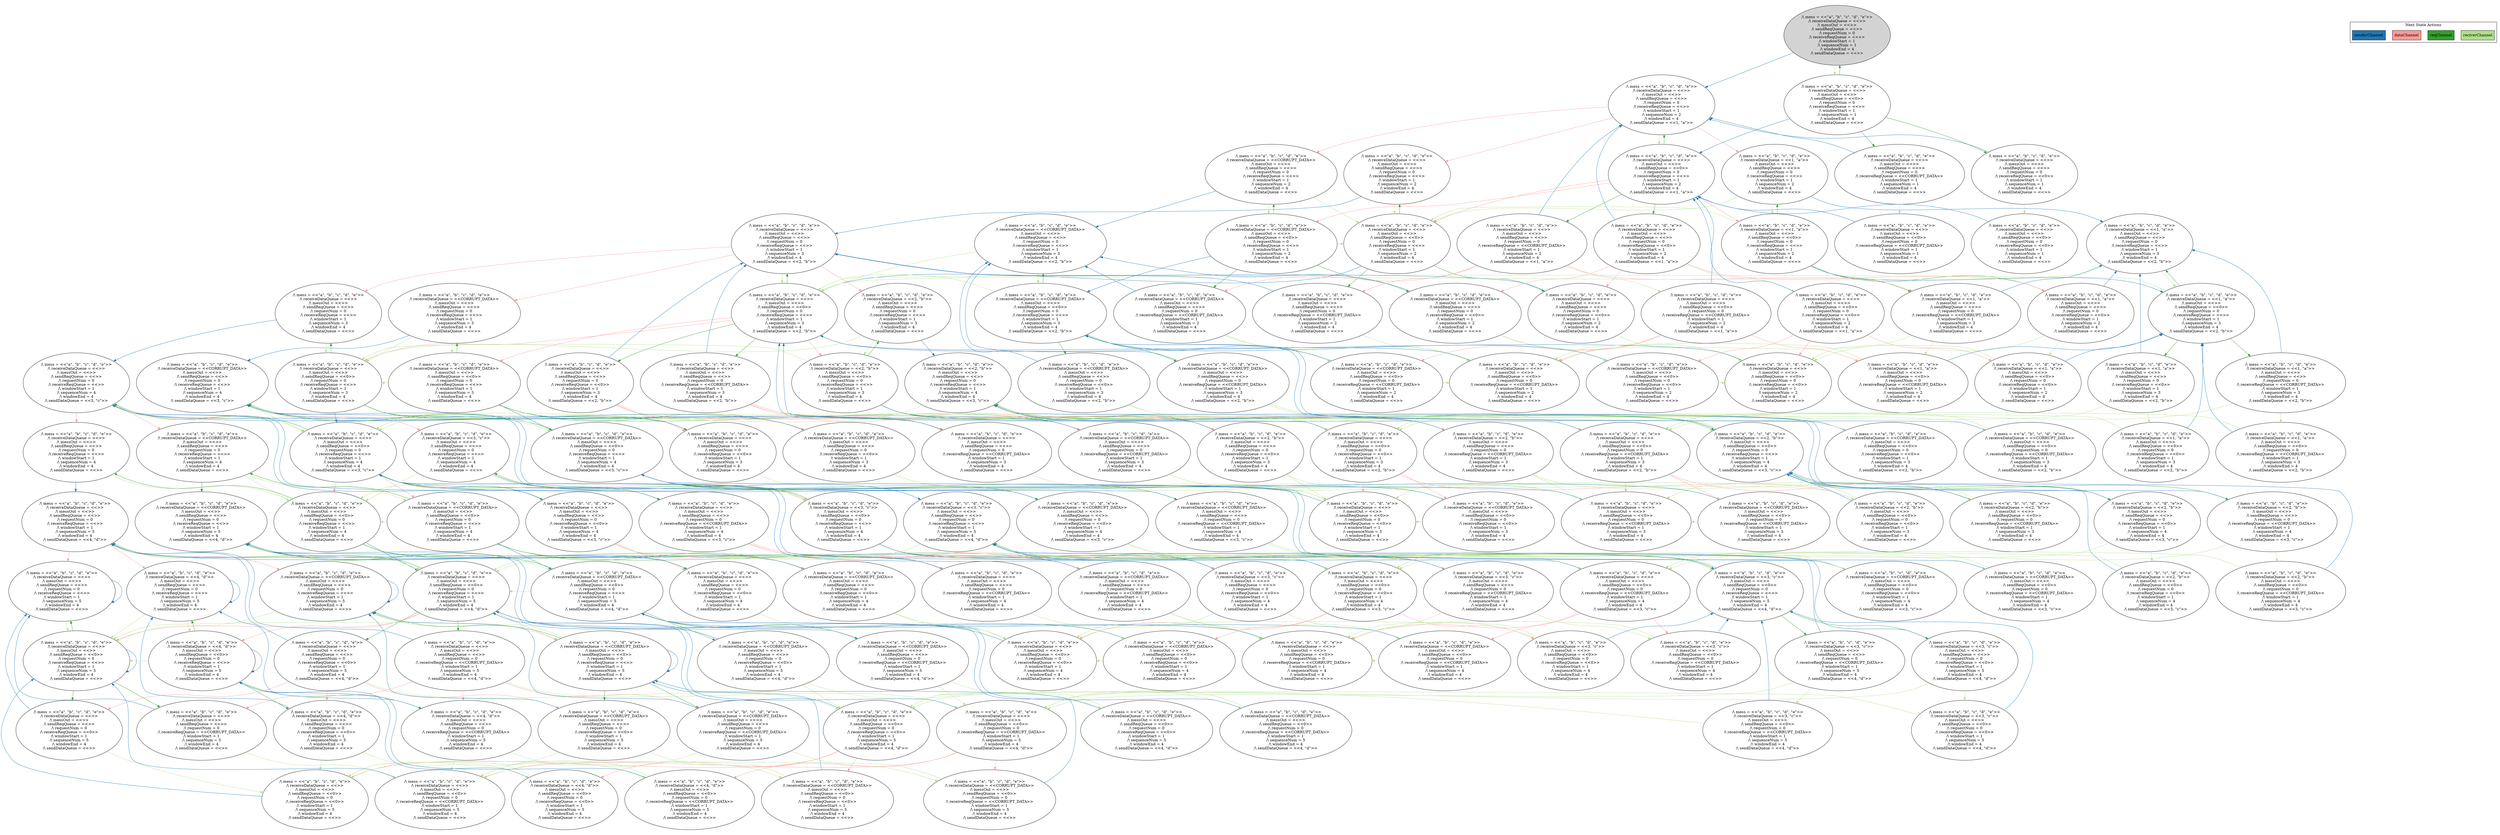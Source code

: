 strict digraph DiskGraph {
edge [colorscheme="paired12"]
nodesep=0.35;
subgraph cluster_graph {
color="white";
-7062435568552118010 [label="/\\ mess = <<\"a\", \"b\", \"c\", \"d\", \"e\">>\n/\\ receiveDataQueue = <<>>\n/\\ messOut = <<>>\n/\\ sendReqQueue = <<>>\n/\\ requestNum = 0\n/\\ receiveReqQueue = <<>>\n/\\ windowStart = 1\n/\\ sequenceNum = 1\n/\\ windowEnd = 4\n/\\ sendDataQueue = <<>>",style = filled]
-7062435568552118010 -> 3185083901746004383 [label="",color="2",fontcolor="2"];
3185083901746004383 [label="/\\ mess = <<\"a\", \"b\", \"c\", \"d\", \"e\">>\n/\\ receiveDataQueue = <<>>\n/\\ messOut = <<>>\n/\\ sendReqQueue = <<>>\n/\\ requestNum = 0\n/\\ receiveReqQueue = <<>>\n/\\ windowStart = 1\n/\\ sequenceNum = 2\n/\\ windowEnd = 4\n/\\ sendDataQueue = <<1, \"a\">>"];
-7062435568552118010 -> -8644367503709159866 [label="",color="3",fontcolor="3"];
-8644367503709159866 [label="/\\ mess = <<\"a\", \"b\", \"c\", \"d\", \"e\">>\n/\\ receiveDataQueue = <<>>\n/\\ messOut = <<>>\n/\\ sendReqQueue = <<0>>\n/\\ requestNum = 0\n/\\ receiveReqQueue = <<>>\n/\\ windowStart = 1\n/\\ sequenceNum = 1\n/\\ windowEnd = 4\n/\\ sendDataQueue = <<>>"];
-8644367503709159866 -> -3870671912607928592 [label="",color="4",fontcolor="4"];
-3870671912607928592 [label="/\\ mess = <<\"a\", \"b\", \"c\", \"d\", \"e\">>\n/\\ receiveDataQueue = <<>>\n/\\ messOut = <<>>\n/\\ sendReqQueue = <<>>\n/\\ requestNum = 0\n/\\ receiveReqQueue = <<0>>\n/\\ windowStart = 1\n/\\ sequenceNum = 1\n/\\ windowEnd = 4\n/\\ sendDataQueue = <<>>"];
-8644367503709159866 -> -6844309108550380260 [label="",color="4",fontcolor="4"];
-6844309108550380260 [label="/\\ mess = <<\"a\", \"b\", \"c\", \"d\", \"e\">>\n/\\ receiveDataQueue = <<>>\n/\\ messOut = <<>>\n/\\ sendReqQueue = <<>>\n/\\ requestNum = 0\n/\\ receiveReqQueue = <<CORRUPT_DATA>>\n/\\ windowStart = 1\n/\\ sequenceNum = 1\n/\\ windowEnd = 4\n/\\ sendDataQueue = <<>>"];
3185083901746004383 -> 2214992605234311670 [label="",color="5",fontcolor="5"];
2214992605234311670 [label="/\\ mess = <<\"a\", \"b\", \"c\", \"d\", \"e\">>\n/\\ receiveDataQueue = <<1, \"a\">>\n/\\ messOut = <<>>\n/\\ sendReqQueue = <<>>\n/\\ requestNum = 0\n/\\ receiveReqQueue = <<>>\n/\\ windowStart = 1\n/\\ sequenceNum = 2\n/\\ windowEnd = 4\n/\\ sendDataQueue = <<>>"];
-8644367503709159866 -> -7062435568552118010 [label="",color="4",fontcolor="4"];
-8644367503709159866 -> -5212462109793507490 [label="",color="2",fontcolor="2"];
-5212462109793507490 [label="/\\ mess = <<\"a\", \"b\", \"c\", \"d\", \"e\">>\n/\\ receiveDataQueue = <<>>\n/\\ messOut = <<>>\n/\\ sendReqQueue = <<0>>\n/\\ requestNum = 0\n/\\ receiveReqQueue = <<>>\n/\\ windowStart = 1\n/\\ sequenceNum = 2\n/\\ windowEnd = 4\n/\\ sendDataQueue = <<1, \"a\">>"];
3185083901746004383 -> -6952384575985110978 [label="",color="5",fontcolor="5"];
-6952384575985110978 [label="/\\ mess = <<\"a\", \"b\", \"c\", \"d\", \"e\">>\n/\\ receiveDataQueue = <<CORRUPT_DATA>>\n/\\ messOut = <<>>\n/\\ sendReqQueue = <<>>\n/\\ requestNum = 0\n/\\ receiveReqQueue = <<>>\n/\\ windowStart = 1\n/\\ sequenceNum = 2\n/\\ windowEnd = 4\n/\\ sendDataQueue = <<>>"];
3185083901746004383 -> 7546973539213092370 [label="",color="5",fontcolor="5"];
7546973539213092370 [label="/\\ mess = <<\"a\", \"b\", \"c\", \"d\", \"e\">>\n/\\ receiveDataQueue = <<>>\n/\\ messOut = <<>>\n/\\ sendReqQueue = <<>>\n/\\ requestNum = 0\n/\\ receiveReqQueue = <<>>\n/\\ windowStart = 1\n/\\ sequenceNum = 2\n/\\ windowEnd = 4\n/\\ sendDataQueue = <<>>"];
3185083901746004383 -> -5212462109793507490 [label="",color="3",fontcolor="3"];
-6844309108550380260 -> 3185083901746004383 [label="",color="2",fontcolor="2"];
-6844309108550380260 -> 3185083901746004383 [label="",color="2",fontcolor="2"];
-6844309108550380260 -> 2034173303356756550 [label="",color="3",fontcolor="3"];
2034173303356756550 [label="/\\ mess = <<\"a\", \"b\", \"c\", \"d\", \"e\">>\n/\\ receiveDataQueue = <<>>\n/\\ messOut = <<>>\n/\\ sendReqQueue = <<0>>\n/\\ requestNum = 0\n/\\ receiveReqQueue = <<CORRUPT_DATA>>\n/\\ windowStart = 1\n/\\ sequenceNum = 1\n/\\ windowEnd = 4\n/\\ sendDataQueue = <<>>"];
-5212462109793507490 -> -686168368496064613 [label="",color="5",fontcolor="5"];
-686168368496064613 [label="/\\ mess = <<\"a\", \"b\", \"c\", \"d\", \"e\">>\n/\\ receiveDataQueue = <<1, \"a\">>\n/\\ messOut = <<>>\n/\\ sendReqQueue = <<0>>\n/\\ requestNum = 0\n/\\ receiveReqQueue = <<>>\n/\\ windowStart = 1\n/\\ sequenceNum = 2\n/\\ windowEnd = 4\n/\\ sendDataQueue = <<>>"];
-5212462109793507490 -> 4449769543654202280 [label="",color="5",fontcolor="5"];
4449769543654202280 [label="/\\ mess = <<\"a\", \"b\", \"c\", \"d\", \"e\">>\n/\\ receiveDataQueue = <<CORRUPT_DATA>>\n/\\ messOut = <<>>\n/\\ sendReqQueue = <<0>>\n/\\ requestNum = 0\n/\\ receiveReqQueue = <<>>\n/\\ windowStart = 1\n/\\ sequenceNum = 2\n/\\ windowEnd = 4\n/\\ sendDataQueue = <<>>"];
-5212462109793507490 -> 9027471741570539858 [label="",color="5",fontcolor="5"];
9027471741570539858 [label="/\\ mess = <<\"a\", \"b\", \"c\", \"d\", \"e\">>\n/\\ receiveDataQueue = <<>>\n/\\ messOut = <<>>\n/\\ sendReqQueue = <<0>>\n/\\ requestNum = 0\n/\\ receiveReqQueue = <<>>\n/\\ windowStart = 1\n/\\ sequenceNum = 2\n/\\ windowEnd = 4\n/\\ sendDataQueue = <<>>"];
-5212462109793507490 -> -6104050807470762231 [label="",color="4",fontcolor="4"];
-6104050807470762231 [label="/\\ mess = <<\"a\", \"b\", \"c\", \"d\", \"e\">>\n/\\ receiveDataQueue = <<>>\n/\\ messOut = <<>>\n/\\ sendReqQueue = <<>>\n/\\ requestNum = 0\n/\\ receiveReqQueue = <<0>>\n/\\ windowStart = 1\n/\\ sequenceNum = 2\n/\\ windowEnd = 4\n/\\ sendDataQueue = <<1, \"a\">>"];
-5212462109793507490 -> -7801304568007689477 [label="",color="4",fontcolor="4"];
-7801304568007689477 [label="/\\ mess = <<\"a\", \"b\", \"c\", \"d\", \"e\">>\n/\\ receiveDataQueue = <<>>\n/\\ messOut = <<>>\n/\\ sendReqQueue = <<>>\n/\\ requestNum = 0\n/\\ receiveReqQueue = <<CORRUPT_DATA>>\n/\\ windowStart = 1\n/\\ sequenceNum = 2\n/\\ windowEnd = 4\n/\\ sendDataQueue = <<1, \"a\">>"];
-5212462109793507490 -> 3185083901746004383 [label="",color="4",fontcolor="4"];
2214992605234311670 -> -4397389288339144754 [label="",color="2",fontcolor="2"];
-4397389288339144754 [label="/\\ mess = <<\"a\", \"b\", \"c\", \"d\", \"e\">>\n/\\ receiveDataQueue = <<1, \"a\">>\n/\\ messOut = <<>>\n/\\ sendReqQueue = <<>>\n/\\ requestNum = 0\n/\\ receiveReqQueue = <<>>\n/\\ windowStart = 1\n/\\ sequenceNum = 3\n/\\ windowEnd = 4\n/\\ sendDataQueue = <<2, \"b\">>"];
2214992605234311670 -> 9027471741570539858 [label="",color="3",fontcolor="3"];
2214992605234311670 -> -686168368496064613 [label="",color="3",fontcolor="3"];
-6952384575985110978 -> -5840952879794662438 [label="",color="2",fontcolor="2"];
-5840952879794662438 [label="/\\ mess = <<\"a\", \"b\", \"c\", \"d\", \"e\">>\n/\\ receiveDataQueue = <<CORRUPT_DATA>>\n/\\ messOut = <<>>\n/\\ sendReqQueue = <<>>\n/\\ requestNum = 0\n/\\ receiveReqQueue = <<>>\n/\\ windowStart = 1\n/\\ sequenceNum = 3\n/\\ windowEnd = 4\n/\\ sendDataQueue = <<2, \"b\">>"];
-6952384575985110978 -> 9027471741570539858 [label="",color="3",fontcolor="3"];
-6952384575985110978 -> 4449769543654202280 [label="",color="3",fontcolor="3"];
7546973539213092370 -> 8006184393074442048 [label="",color="2",fontcolor="2"];
8006184393074442048 [label="/\\ mess = <<\"a\", \"b\", \"c\", \"d\", \"e\">>\n/\\ receiveDataQueue = <<>>\n/\\ messOut = <<>>\n/\\ sendReqQueue = <<>>\n/\\ requestNum = 0\n/\\ receiveReqQueue = <<>>\n/\\ windowStart = 1\n/\\ sequenceNum = 3\n/\\ windowEnd = 4\n/\\ sendDataQueue = <<2, \"b\">>"];
7546973539213092370 -> 9027471741570539858 [label="",color="3",fontcolor="3"];
2034173303356756550 -> -5212462109793507490 [label="",color="2",fontcolor="2"];
2034173303356756550 -> -5212462109793507490 [label="",color="2",fontcolor="2"];
-686168368496064613 -> -5459584958421084371 [label="",color="4",fontcolor="4"];
-5459584958421084371 [label="/\\ mess = <<\"a\", \"b\", \"c\", \"d\", \"e\">>\n/\\ receiveDataQueue = <<1, \"a\">>\n/\\ messOut = <<>>\n/\\ sendReqQueue = <<>>\n/\\ requestNum = 0\n/\\ receiveReqQueue = <<0>>\n/\\ windowStart = 1\n/\\ sequenceNum = 2\n/\\ windowEnd = 4\n/\\ sendDataQueue = <<>>"];
-686168368496064613 -> -2344381785771561791 [label="",color="4",fontcolor="4"];
-2344381785771561791 [label="/\\ mess = <<\"a\", \"b\", \"c\", \"d\", \"e\">>\n/\\ receiveDataQueue = <<1, \"a\">>\n/\\ messOut = <<>>\n/\\ sendReqQueue = <<>>\n/\\ requestNum = 0\n/\\ receiveReqQueue = <<CORRUPT_DATA>>\n/\\ windowStart = 1\n/\\ sequenceNum = 2\n/\\ windowEnd = 4\n/\\ sendDataQueue = <<>>"];
-686168368496064613 -> 2214992605234311670 [label="",color="4",fontcolor="4"];
-686168368496064613 -> -7129804889032889114 [label="",color="2",fontcolor="2"];
-7129804889032889114 [label="/\\ mess = <<\"a\", \"b\", \"c\", \"d\", \"e\">>\n/\\ receiveDataQueue = <<1, \"a\">>\n/\\ messOut = <<>>\n/\\ sendReqQueue = <<0>>\n/\\ requestNum = 0\n/\\ receiveReqQueue = <<>>\n/\\ windowStart = 1\n/\\ sequenceNum = 3\n/\\ windowEnd = 4\n/\\ sendDataQueue = <<2, \"b\">>"];
-686168368496064613 -> 9027471741570539858 [label="",color="3",fontcolor="3"];
4449769543654202280 -> 9187717330988976926 [label="",color="4",fontcolor="4"];
9187717330988976926 [label="/\\ mess = <<\"a\", \"b\", \"c\", \"d\", \"e\">>\n/\\ receiveDataQueue = <<CORRUPT_DATA>>\n/\\ messOut = <<>>\n/\\ sendReqQueue = <<>>\n/\\ requestNum = 0\n/\\ receiveReqQueue = <<0>>\n/\\ windowStart = 1\n/\\ sequenceNum = 2\n/\\ windowEnd = 4\n/\\ sendDataQueue = <<>>"];
4449769543654202280 -> 1499110970696544498 [label="",color="4",fontcolor="4"];
1499110970696544498 [label="/\\ mess = <<\"a\", \"b\", \"c\", \"d\", \"e\">>\n/\\ receiveDataQueue = <<CORRUPT_DATA>>\n/\\ messOut = <<>>\n/\\ sendReqQueue = <<>>\n/\\ requestNum = 0\n/\\ receiveReqQueue = <<CORRUPT_DATA>>\n/\\ windowStart = 1\n/\\ sequenceNum = 2\n/\\ windowEnd = 4\n/\\ sendDataQueue = <<>>"];
4449769543654202280 -> -6952384575985110978 [label="",color="4",fontcolor="4"];
-3870671912607928592 -> 3185083901746004383 [label="",color="2",fontcolor="2"];
-3870671912607928592 -> 3185083901746004383 [label="",color="2",fontcolor="2"];
4449769543654202280 -> -6896006063812337725 [label="",color="2",fontcolor="2"];
-6896006063812337725 [label="/\\ mess = <<\"a\", \"b\", \"c\", \"d\", \"e\">>\n/\\ receiveDataQueue = <<CORRUPT_DATA>>\n/\\ messOut = <<>>\n/\\ sendReqQueue = <<0>>\n/\\ requestNum = 0\n/\\ receiveReqQueue = <<>>\n/\\ windowStart = 1\n/\\ sequenceNum = 3\n/\\ windowEnd = 4\n/\\ sendDataQueue = <<2, \"b\">>"];
-3870671912607928592 -> 8608182706844985770 [label="",color="3",fontcolor="3"];
8608182706844985770 [label="/\\ mess = <<\"a\", \"b\", \"c\", \"d\", \"e\">>\n/\\ receiveDataQueue = <<>>\n/\\ messOut = <<>>\n/\\ sendReqQueue = <<0>>\n/\\ requestNum = 0\n/\\ receiveReqQueue = <<0>>\n/\\ windowStart = 1\n/\\ sequenceNum = 1\n/\\ windowEnd = 4\n/\\ sendDataQueue = <<>>"];
4449769543654202280 -> 9027471741570539858 [label="",color="3",fontcolor="3"];
9027471741570539858 -> 4542320377814086116 [label="",color="4",fontcolor="4"];
4542320377814086116 [label="/\\ mess = <<\"a\", \"b\", \"c\", \"d\", \"e\">>\n/\\ receiveDataQueue = <<>>\n/\\ messOut = <<>>\n/\\ sendReqQueue = <<>>\n/\\ requestNum = 0\n/\\ receiveReqQueue = <<0>>\n/\\ windowStart = 1\n/\\ sequenceNum = 2\n/\\ windowEnd = 4\n/\\ sendDataQueue = <<>>"];
-6104050807470762231 -> -5459584958421084371 [label="",color="5",fontcolor="5"];
-6104050807470762231 -> 9187717330988976926 [label="",color="5",fontcolor="5"];
-6104050807470762231 -> 4542320377814086116 [label="",color="5",fontcolor="5"];
-6104050807470762231 -> 3185083901746004383 [label="",color="2",fontcolor="2"];
-6104050807470762231 -> 7231103477513572309 [label="",color="3",fontcolor="3"];
7231103477513572309 [label="/\\ mess = <<\"a\", \"b\", \"c\", \"d\", \"e\">>\n/\\ receiveDataQueue = <<>>\n/\\ messOut = <<>>\n/\\ sendReqQueue = <<0>>\n/\\ requestNum = 0\n/\\ receiveReqQueue = <<0>>\n/\\ windowStart = 1\n/\\ sequenceNum = 2\n/\\ windowEnd = 4\n/\\ sendDataQueue = <<1, \"a\">>"];
-7801304568007689477 -> -2344381785771561791 [label="",color="5",fontcolor="5"];
-7801304568007689477 -> 1499110970696544498 [label="",color="5",fontcolor="5"];
-7801304568007689477 -> 6072309249028786696 [label="",color="5",fontcolor="5"];
-7801304568007689477 -> 3185083901746004383 [label="",color="2",fontcolor="2"];
-7801304568007689477 -> 6677772517589508647 [label="",color="3",fontcolor="3"];
6677772517589508647 [label="/\\ mess = <<\"a\", \"b\", \"c\", \"d\", \"e\">>\n/\\ receiveDataQueue = <<>>\n/\\ messOut = <<>>\n/\\ sendReqQueue = <<0>>\n/\\ requestNum = 0\n/\\ receiveReqQueue = <<CORRUPT_DATA>>\n/\\ windowStart = 1\n/\\ sequenceNum = 2\n/\\ windowEnd = 4\n/\\ sendDataQueue = <<1, \"a\">>"];
-4397389288339144754 -> -828235770710222463 [label="",color="3",fontcolor="3"];
-828235770710222463 [label="/\\ mess = <<\"a\", \"b\", \"c\", \"d\", \"e\">>\n/\\ receiveDataQueue = <<>>\n/\\ messOut = <<>>\n/\\ sendReqQueue = <<0>>\n/\\ requestNum = 0\n/\\ receiveReqQueue = <<>>\n/\\ windowStart = 1\n/\\ sequenceNum = 3\n/\\ windowEnd = 4\n/\\ sendDataQueue = <<2, \"b\">>"];
-4397389288339144754 -> -7129804889032889114 [label="",color="3",fontcolor="3"];
-5840952879794662438 -> -828235770710222463 [label="",color="3",fontcolor="3"];
-5840952879794662438 -> -6896006063812337725 [label="",color="3",fontcolor="3"];
8006184393074442048 -> 3307457032019146311 [label="",color="5",fontcolor="5"];
3307457032019146311 [label="/\\ mess = <<\"a\", \"b\", \"c\", \"d\", \"e\">>\n/\\ receiveDataQueue = <<2, \"b\">>\n/\\ messOut = <<>>\n/\\ sendReqQueue = <<>>\n/\\ requestNum = 0\n/\\ receiveReqQueue = <<>>\n/\\ windowStart = 1\n/\\ sequenceNum = 3\n/\\ windowEnd = 4\n/\\ sendDataQueue = <<>>"];
8006184393074442048 -> 6326467133087224899 [label="",color="5",fontcolor="5"];
6326467133087224899 [label="/\\ mess = <<\"a\", \"b\", \"c\", \"d\", \"e\">>\n/\\ receiveDataQueue = <<CORRUPT_DATA>>\n/\\ messOut = <<>>\n/\\ sendReqQueue = <<>>\n/\\ requestNum = 0\n/\\ receiveReqQueue = <<>>\n/\\ windowStart = 1\n/\\ sequenceNum = 3\n/\\ windowEnd = 4\n/\\ sendDataQueue = <<>>"];
8006184393074442048 -> -6848788435264077201 [label="",color="5",fontcolor="5"];
-6848788435264077201 [label="/\\ mess = <<\"a\", \"b\", \"c\", \"d\", \"e\">>\n/\\ receiveDataQueue = <<>>\n/\\ messOut = <<>>\n/\\ sendReqQueue = <<>>\n/\\ requestNum = 0\n/\\ receiveReqQueue = <<>>\n/\\ windowStart = 1\n/\\ sequenceNum = 3\n/\\ windowEnd = 4\n/\\ sendDataQueue = <<>>"];
8006184393074442048 -> -828235770710222463 [label="",color="3",fontcolor="3"];
-5459584958421084371 -> -4397389288339144754 [label="",color="2",fontcolor="2"];
-5459584958421084371 -> -4397389288339144754 [label="",color="2",fontcolor="2"];
-5459584958421084371 -> -9063665059415476546 [label="",color="3",fontcolor="3"];
-9063665059415476546 [label="/\\ mess = <<\"a\", \"b\", \"c\", \"d\", \"e\">>\n/\\ receiveDataQueue = <<>>\n/\\ messOut = <<>>\n/\\ sendReqQueue = <<0>>\n/\\ requestNum = 0\n/\\ receiveReqQueue = <<0>>\n/\\ windowStart = 1\n/\\ sequenceNum = 2\n/\\ windowEnd = 4\n/\\ sendDataQueue = <<>>"];
-5459584958421084371 -> 7252158557280062857 [label="",color="3",fontcolor="3"];
7252158557280062857 [label="/\\ mess = <<\"a\", \"b\", \"c\", \"d\", \"e\">>\n/\\ receiveDataQueue = <<1, \"a\">>\n/\\ messOut = <<>>\n/\\ sendReqQueue = <<0>>\n/\\ requestNum = 0\n/\\ receiveReqQueue = <<0>>\n/\\ windowStart = 1\n/\\ sequenceNum = 2\n/\\ windowEnd = 4\n/\\ sendDataQueue = <<>>"];
-2344381785771561791 -> -4397389288339144754 [label="",color="2",fontcolor="2"];
-2344381785771561791 -> -4397389288339144754 [label="",color="2",fontcolor="2"];
-2344381785771561791 -> -1622463677940249262 [label="",color="3",fontcolor="3"];
-1622463677940249262 [label="/\\ mess = <<\"a\", \"b\", \"c\", \"d\", \"e\">>\n/\\ receiveDataQueue = <<>>\n/\\ messOut = <<>>\n/\\ sendReqQueue = <<0>>\n/\\ requestNum = 0\n/\\ receiveReqQueue = <<CORRUPT_DATA>>\n/\\ windowStart = 1\n/\\ sequenceNum = 2\n/\\ windowEnd = 4\n/\\ sendDataQueue = <<>>"];
-2344381785771561791 -> 1146283267854612069 [label="",color="3",fontcolor="3"];
1146283267854612069 [label="/\\ mess = <<\"a\", \"b\", \"c\", \"d\", \"e\">>\n/\\ receiveDataQueue = <<1, \"a\">>\n/\\ messOut = <<>>\n/\\ sendReqQueue = <<0>>\n/\\ requestNum = 0\n/\\ receiveReqQueue = <<CORRUPT_DATA>>\n/\\ windowStart = 1\n/\\ sequenceNum = 2\n/\\ windowEnd = 4\n/\\ sendDataQueue = <<>>"];
-7129804889032889114 -> -9084240621957407567 [label="",color="4",fontcolor="4"];
-9084240621957407567 [label="/\\ mess = <<\"a\", \"b\", \"c\", \"d\", \"e\">>\n/\\ receiveDataQueue = <<1, \"a\">>\n/\\ messOut = <<>>\n/\\ sendReqQueue = <<>>\n/\\ requestNum = 0\n/\\ receiveReqQueue = <<0>>\n/\\ windowStart = 1\n/\\ sequenceNum = 3\n/\\ windowEnd = 4\n/\\ sendDataQueue = <<2, \"b\">>"];
-7129804889032889114 -> -5109202121798045373 [label="",color="4",fontcolor="4"];
-5109202121798045373 [label="/\\ mess = <<\"a\", \"b\", \"c\", \"d\", \"e\">>\n/\\ receiveDataQueue = <<1, \"a\">>\n/\\ messOut = <<>>\n/\\ sendReqQueue = <<>>\n/\\ requestNum = 0\n/\\ receiveReqQueue = <<CORRUPT_DATA>>\n/\\ windowStart = 1\n/\\ sequenceNum = 3\n/\\ windowEnd = 4\n/\\ sendDataQueue = <<2, \"b\">>"];
-7129804889032889114 -> -4397389288339144754 [label="",color="4",fontcolor="4"];
-7129804889032889114 -> -828235770710222463 [label="",color="3",fontcolor="3"];
9187717330988976926 -> -5840952879794662438 [label="",color="2",fontcolor="2"];
9187717330988976926 -> -5840952879794662438 [label="",color="2",fontcolor="2"];
9187717330988976926 -> -9063665059415476546 [label="",color="3",fontcolor="3"];
9187717330988976926 -> 1192343673401000086 [label="",color="3",fontcolor="3"];
1192343673401000086 [label="/\\ mess = <<\"a\", \"b\", \"c\", \"d\", \"e\">>\n/\\ receiveDataQueue = <<CORRUPT_DATA>>\n/\\ messOut = <<>>\n/\\ sendReqQueue = <<0>>\n/\\ requestNum = 0\n/\\ receiveReqQueue = <<0>>\n/\\ windowStart = 1\n/\\ sequenceNum = 2\n/\\ windowEnd = 4\n/\\ sendDataQueue = <<>>"];
1499110970696544498 -> -5840952879794662438 [label="",color="2",fontcolor="2"];
1499110970696544498 -> -5840952879794662438 [label="",color="2",fontcolor="2"];
1499110970696544498 -> -1622463677940249262 [label="",color="3",fontcolor="3"];
1499110970696544498 -> 8917324105817930618 [label="",color="3",fontcolor="3"];
8917324105817930618 [label="/\\ mess = <<\"a\", \"b\", \"c\", \"d\", \"e\">>\n/\\ receiveDataQueue = <<CORRUPT_DATA>>\n/\\ messOut = <<>>\n/\\ sendReqQueue = <<0>>\n/\\ requestNum = 0\n/\\ receiveReqQueue = <<CORRUPT_DATA>>\n/\\ windowStart = 1\n/\\ sequenceNum = 2\n/\\ windowEnd = 4\n/\\ sendDataQueue = <<>>"];
-6896006063812337725 -> -4850407069996453996 [label="",color="4",fontcolor="4"];
-4850407069996453996 [label="/\\ mess = <<\"a\", \"b\", \"c\", \"d\", \"e\">>\n/\\ receiveDataQueue = <<CORRUPT_DATA>>\n/\\ messOut = <<>>\n/\\ sendReqQueue = <<>>\n/\\ requestNum = 0\n/\\ receiveReqQueue = <<0>>\n/\\ windowStart = 1\n/\\ sequenceNum = 3\n/\\ windowEnd = 4\n/\\ sendDataQueue = <<2, \"b\">>"];
9027471741570539858 -> 6072309249028786696 [label="",color="4",fontcolor="4"];
6072309249028786696 [label="/\\ mess = <<\"a\", \"b\", \"c\", \"d\", \"e\">>\n/\\ receiveDataQueue = <<>>\n/\\ messOut = <<>>\n/\\ sendReqQueue = <<>>\n/\\ requestNum = 0\n/\\ receiveReqQueue = <<CORRUPT_DATA>>\n/\\ windowStart = 1\n/\\ sequenceNum = 2\n/\\ windowEnd = 4\n/\\ sendDataQueue = <<>>"];
9027471741570539858 -> 7546973539213092370 [label="",color="4",fontcolor="4"];
9027471741570539858 -> -828235770710222463 [label="",color="2",fontcolor="2"];
-6896006063812337725 -> -8909852333201866138 [label="",color="4",fontcolor="4"];
-8909852333201866138 [label="/\\ mess = <<\"a\", \"b\", \"c\", \"d\", \"e\">>\n/\\ receiveDataQueue = <<CORRUPT_DATA>>\n/\\ messOut = <<>>\n/\\ sendReqQueue = <<>>\n/\\ requestNum = 0\n/\\ receiveReqQueue = <<CORRUPT_DATA>>\n/\\ windowStart = 1\n/\\ sequenceNum = 3\n/\\ windowEnd = 4\n/\\ sendDataQueue = <<2, \"b\">>"];
8608182706844985770 -> -5212462109793507490 [label="",color="2",fontcolor="2"];
-6896006063812337725 -> -5840952879794662438 [label="",color="4",fontcolor="4"];
8608182706844985770 -> -5212462109793507490 [label="",color="2",fontcolor="2"];
-6896006063812337725 -> -828235770710222463 [label="",color="3",fontcolor="3"];
4542320377814086116 -> 8006184393074442048 [label="",color="2",fontcolor="2"];
7231103477513572309 -> 7252158557280062857 [label="",color="5",fontcolor="5"];
7231103477513572309 -> 1192343673401000086 [label="",color="5",fontcolor="5"];
7231103477513572309 -> -9063665059415476546 [label="",color="5",fontcolor="5"];
4542320377814086116 -> 8006184393074442048 [label="",color="2",fontcolor="2"];
7231103477513572309 -> -5212462109793507490 [label="",color="2",fontcolor="2"];
4542320377814086116 -> -9063665059415476546 [label="",color="3",fontcolor="3"];
6677772517589508647 -> 1146283267854612069 [label="",color="5",fontcolor="5"];
-828235770710222463 -> -7851696583842112756 [label="",color="5",fontcolor="5"];
-7851696583842112756 [label="/\\ mess = <<\"a\", \"b\", \"c\", \"d\", \"e\">>\n/\\ receiveDataQueue = <<2, \"b\">>\n/\\ messOut = <<>>\n/\\ sendReqQueue = <<0>>\n/\\ requestNum = 0\n/\\ receiveReqQueue = <<>>\n/\\ windowStart = 1\n/\\ sequenceNum = 3\n/\\ windowEnd = 4\n/\\ sendDataQueue = <<>>"];
-828235770710222463 -> -754130198743089195 [label="",color="5",fontcolor="5"];
-754130198743089195 [label="/\\ mess = <<\"a\", \"b\", \"c\", \"d\", \"e\">>\n/\\ receiveDataQueue = <<CORRUPT_DATA>>\n/\\ messOut = <<>>\n/\\ sendReqQueue = <<0>>\n/\\ requestNum = 0\n/\\ receiveReqQueue = <<>>\n/\\ windowStart = 1\n/\\ sequenceNum = 3\n/\\ windowEnd = 4\n/\\ sendDataQueue = <<>>"];
6677772517589508647 -> 8917324105817930618 [label="",color="5",fontcolor="5"];
-828235770710222463 -> -5404303065800391377 [label="",color="5",fontcolor="5"];
-5404303065800391377 [label="/\\ mess = <<\"a\", \"b\", \"c\", \"d\", \"e\">>\n/\\ receiveDataQueue = <<>>\n/\\ messOut = <<>>\n/\\ sendReqQueue = <<0>>\n/\\ requestNum = 0\n/\\ receiveReqQueue = <<>>\n/\\ windowStart = 1\n/\\ sequenceNum = 3\n/\\ windowEnd = 4\n/\\ sendDataQueue = <<>>"];
6677772517589508647 -> -1622463677940249262 [label="",color="5",fontcolor="5"];
-828235770710222463 -> -1701779541382633002 [label="",color="4",fontcolor="4"];
-1701779541382633002 [label="/\\ mess = <<\"a\", \"b\", \"c\", \"d\", \"e\">>\n/\\ receiveDataQueue = <<>>\n/\\ messOut = <<>>\n/\\ sendReqQueue = <<>>\n/\\ requestNum = 0\n/\\ receiveReqQueue = <<0>>\n/\\ windowStart = 1\n/\\ sequenceNum = 3\n/\\ windowEnd = 4\n/\\ sendDataQueue = <<2, \"b\">>"];
6677772517589508647 -> -5212462109793507490 [label="",color="2",fontcolor="2"];
-828235770710222463 -> -3417057342496422876 [label="",color="4",fontcolor="4"];
-3417057342496422876 [label="/\\ mess = <<\"a\", \"b\", \"c\", \"d\", \"e\">>\n/\\ receiveDataQueue = <<>>\n/\\ messOut = <<>>\n/\\ sendReqQueue = <<>>\n/\\ requestNum = 0\n/\\ receiveReqQueue = <<CORRUPT_DATA>>\n/\\ windowStart = 1\n/\\ sequenceNum = 3\n/\\ windowEnd = 4\n/\\ sendDataQueue = <<2, \"b\">>"];
-828235770710222463 -> 8006184393074442048 [label="",color="4",fontcolor="4"];
3307457032019146311 -> 2433635675916334297 [label="",color="2",fontcolor="2"];
2433635675916334297 [label="/\\ mess = <<\"a\", \"b\", \"c\", \"d\", \"e\">>\n/\\ receiveDataQueue = <<2, \"b\">>\n/\\ messOut = <<>>\n/\\ sendReqQueue = <<>>\n/\\ requestNum = 0\n/\\ receiveReqQueue = <<>>\n/\\ windowStart = 1\n/\\ sequenceNum = 4\n/\\ windowEnd = 4\n/\\ sendDataQueue = <<3, \"c\">>"];
6326467133087224899 -> 3426225967612533452 [label="",color="2",fontcolor="2"];
3426225967612533452 [label="/\\ mess = <<\"a\", \"b\", \"c\", \"d\", \"e\">>\n/\\ receiveDataQueue = <<CORRUPT_DATA>>\n/\\ messOut = <<>>\n/\\ sendReqQueue = <<>>\n/\\ requestNum = 0\n/\\ receiveReqQueue = <<>>\n/\\ windowStart = 1\n/\\ sequenceNum = 4\n/\\ windowEnd = 4\n/\\ sendDataQueue = <<3, \"c\">>"];
3307457032019146311 -> -5404303065800391377 [label="",color="3",fontcolor="3"];
3307457032019146311 -> -7851696583842112756 [label="",color="3",fontcolor="3"];
6326467133087224899 -> -5404303065800391377 [label="",color="3",fontcolor="3"];
6326467133087224899 -> -754130198743089195 [label="",color="3",fontcolor="3"];
-6848788435264077201 -> -1268031192235329962 [label="",color="2",fontcolor="2"];
-1268031192235329962 [label="/\\ mess = <<\"a\", \"b\", \"c\", \"d\", \"e\">>\n/\\ receiveDataQueue = <<>>\n/\\ messOut = <<>>\n/\\ sendReqQueue = <<>>\n/\\ requestNum = 0\n/\\ receiveReqQueue = <<>>\n/\\ windowStart = 1\n/\\ sequenceNum = 4\n/\\ windowEnd = 4\n/\\ sendDataQueue = <<3, \"c\">>"];
-6848788435264077201 -> -5404303065800391377 [label="",color="3",fontcolor="3"];
-9063665059415476546 -> -828235770710222463 [label="",color="2",fontcolor="2"];
-9063665059415476546 -> -828235770710222463 [label="",color="2",fontcolor="2"];
-1622463677940249262 -> -828235770710222463 [label="",color="2",fontcolor="2"];
-1622463677940249262 -> -828235770710222463 [label="",color="2",fontcolor="2"];
1146283267854612069 -> -7129804889032889114 [label="",color="2",fontcolor="2"];
1146283267854612069 -> -7129804889032889114 [label="",color="2",fontcolor="2"];
1146283267854612069 -> -1622463677940249262 [label="",color="3",fontcolor="3"];
-9084240621957407567 -> -4397389288339144754 [label="",color="2",fontcolor="2"];
-9084240621957407567 -> 2842357316040356106 [label="",color="3",fontcolor="3"];
2842357316040356106 [label="/\\ mess = <<\"a\", \"b\", \"c\", \"d\", \"e\">>\n/\\ receiveDataQueue = <<>>\n/\\ messOut = <<>>\n/\\ sendReqQueue = <<0>>\n/\\ requestNum = 0\n/\\ receiveReqQueue = <<0>>\n/\\ windowStart = 1\n/\\ sequenceNum = 3\n/\\ windowEnd = 4\n/\\ sendDataQueue = <<2, \"b\">>"];
-9084240621957407567 -> 5997210437895593539 [label="",color="3",fontcolor="3"];
5997210437895593539 [label="/\\ mess = <<\"a\", \"b\", \"c\", \"d\", \"e\">>\n/\\ receiveDataQueue = <<1, \"a\">>\n/\\ messOut = <<>>\n/\\ sendReqQueue = <<0>>\n/\\ requestNum = 0\n/\\ receiveReqQueue = <<0>>\n/\\ windowStart = 1\n/\\ sequenceNum = 3\n/\\ windowEnd = 4\n/\\ sendDataQueue = <<2, \"b\">>"];
-5109202121798045373 -> -4397389288339144754 [label="",color="2",fontcolor="2"];
-5109202121798045373 -> 2270984225405623544 [label="",color="3",fontcolor="3"];
2270984225405623544 [label="/\\ mess = <<\"a\", \"b\", \"c\", \"d\", \"e\">>\n/\\ receiveDataQueue = <<>>\n/\\ messOut = <<>>\n/\\ sendReqQueue = <<0>>\n/\\ requestNum = 0\n/\\ receiveReqQueue = <<CORRUPT_DATA>>\n/\\ windowStart = 1\n/\\ sequenceNum = 3\n/\\ windowEnd = 4\n/\\ sendDataQueue = <<2, \"b\">>"];
-5109202121798045373 -> 7767693322244076465 [label="",color="3",fontcolor="3"];
7767693322244076465 [label="/\\ mess = <<\"a\", \"b\", \"c\", \"d\", \"e\">>\n/\\ receiveDataQueue = <<1, \"a\">>\n/\\ messOut = <<>>\n/\\ sendReqQueue = <<0>>\n/\\ requestNum = 0\n/\\ receiveReqQueue = <<CORRUPT_DATA>>\n/\\ windowStart = 1\n/\\ sequenceNum = 3\n/\\ windowEnd = 4\n/\\ sendDataQueue = <<2, \"b\">>"];
1192343673401000086 -> -6896006063812337725 [label="",color="2",fontcolor="2"];
1192343673401000086 -> -6896006063812337725 [label="",color="2",fontcolor="2"];
1192343673401000086 -> -9063665059415476546 [label="",color="3",fontcolor="3"];
8917324105817930618 -> -6896006063812337725 [label="",color="2",fontcolor="2"];
8917324105817930618 -> -6896006063812337725 [label="",color="2",fontcolor="2"];
8917324105817930618 -> -1622463677940249262 [label="",color="3",fontcolor="3"];
6072309249028786696 -> 8006184393074442048 [label="",color="2",fontcolor="2"];
6072309249028786696 -> 8006184393074442048 [label="",color="2",fontcolor="2"];
6072309249028786696 -> -1622463677940249262 [label="",color="3",fontcolor="3"];
-4850407069996453996 -> -5840952879794662438 [label="",color="2",fontcolor="2"];
-4850407069996453996 -> 2842357316040356106 [label="",color="3",fontcolor="3"];
-4850407069996453996 -> -4336876471681336949 [label="",color="3",fontcolor="3"];
-4336876471681336949 [label="/\\ mess = <<\"a\", \"b\", \"c\", \"d\", \"e\">>\n/\\ receiveDataQueue = <<CORRUPT_DATA>>\n/\\ messOut = <<>>\n/\\ sendReqQueue = <<0>>\n/\\ requestNum = 0\n/\\ receiveReqQueue = <<0>>\n/\\ windowStart = 1\n/\\ sequenceNum = 3\n/\\ windowEnd = 4\n/\\ sendDataQueue = <<2, \"b\">>"];
7252158557280062857 -> -7129804889032889114 [label="",color="2",fontcolor="2"];
7252158557280062857 -> -7129804889032889114 [label="",color="2",fontcolor="2"];
7252158557280062857 -> -9063665059415476546 [label="",color="3",fontcolor="3"];
-7851696583842112756 -> -3366231369513350214 [label="",color="4",fontcolor="4"];
-3366231369513350214 [label="/\\ mess = <<\"a\", \"b\", \"c\", \"d\", \"e\">>\n/\\ receiveDataQueue = <<2, \"b\">>\n/\\ messOut = <<>>\n/\\ sendReqQueue = <<>>\n/\\ requestNum = 0\n/\\ receiveReqQueue = <<0>>\n/\\ windowStart = 1\n/\\ sequenceNum = 3\n/\\ windowEnd = 4\n/\\ sendDataQueue = <<>>"];
-7851696583842112756 -> -5042902245273817002 [label="",color="4",fontcolor="4"];
-5042902245273817002 [label="/\\ mess = <<\"a\", \"b\", \"c\", \"d\", \"e\">>\n/\\ receiveDataQueue = <<2, \"b\">>\n/\\ messOut = <<>>\n/\\ sendReqQueue = <<>>\n/\\ requestNum = 0\n/\\ receiveReqQueue = <<CORRUPT_DATA>>\n/\\ windowStart = 1\n/\\ sequenceNum = 3\n/\\ windowEnd = 4\n/\\ sendDataQueue = <<>>"];
-8909852333201866138 -> -5840952879794662438 [label="",color="2",fontcolor="2"];
-8909852333201866138 -> 2270984225405623544 [label="",color="3",fontcolor="3"];
-8909852333201866138 -> -349471910424275847 [label="",color="3",fontcolor="3"];
-349471910424275847 [label="/\\ mess = <<\"a\", \"b\", \"c\", \"d\", \"e\">>\n/\\ receiveDataQueue = <<CORRUPT_DATA>>\n/\\ messOut = <<>>\n/\\ sendReqQueue = <<0>>\n/\\ requestNum = 0\n/\\ receiveReqQueue = <<CORRUPT_DATA>>\n/\\ windowStart = 1\n/\\ sequenceNum = 3\n/\\ windowEnd = 4\n/\\ sendDataQueue = <<2, \"b\">>"];
-7851696583842112756 -> 3307457032019146311 [label="",color="4",fontcolor="4"];
-7851696583842112756 -> 7057862097348887658 [label="",color="2",fontcolor="2"];
7057862097348887658 [label="/\\ mess = <<\"a\", \"b\", \"c\", \"d\", \"e\">>\n/\\ receiveDataQueue = <<2, \"b\">>\n/\\ messOut = <<>>\n/\\ sendReqQueue = <<0>>\n/\\ requestNum = 0\n/\\ receiveReqQueue = <<>>\n/\\ windowStart = 1\n/\\ sequenceNum = 4\n/\\ windowEnd = 4\n/\\ sendDataQueue = <<3, \"c\">>"];
-7851696583842112756 -> -5404303065800391377 [label="",color="3",fontcolor="3"];
-5404303065800391377 -> -630051946950437479 [label="",color="4",fontcolor="4"];
-630051946950437479 [label="/\\ mess = <<\"a\", \"b\", \"c\", \"d\", \"e\">>\n/\\ receiveDataQueue = <<>>\n/\\ messOut = <<>>\n/\\ sendReqQueue = <<>>\n/\\ requestNum = 0\n/\\ receiveReqQueue = <<0>>\n/\\ windowStart = 1\n/\\ sequenceNum = 3\n/\\ windowEnd = 4\n/\\ sendDataQueue = <<>>"];
-5404303065800391377 -> -7202058102127481227 [label="",color="4",fontcolor="4"];
-7202058102127481227 [label="/\\ mess = <<\"a\", \"b\", \"c\", \"d\", \"e\">>\n/\\ receiveDataQueue = <<>>\n/\\ messOut = <<>>\n/\\ sendReqQueue = <<>>\n/\\ requestNum = 0\n/\\ receiveReqQueue = <<CORRUPT_DATA>>\n/\\ windowStart = 1\n/\\ sequenceNum = 3\n/\\ windowEnd = 4\n/\\ sendDataQueue = <<>>"];
-5404303065800391377 -> -6848788435264077201 [label="",color="4",fontcolor="4"];
-5404303065800391377 -> 8501988935977881751 [label="",color="2",fontcolor="2"];
8501988935977881751 [label="/\\ mess = <<\"a\", \"b\", \"c\", \"d\", \"e\">>\n/\\ receiveDataQueue = <<>>\n/\\ messOut = <<>>\n/\\ sendReqQueue = <<0>>\n/\\ requestNum = 0\n/\\ receiveReqQueue = <<>>\n/\\ windowStart = 1\n/\\ sequenceNum = 4\n/\\ windowEnd = 4\n/\\ sendDataQueue = <<3, \"c\">>"];
-1701779541382633002 -> -3366231369513350214 [label="",color="5",fontcolor="5"];
-1701779541382633002 -> -5203522901926088861 [label="",color="5",fontcolor="5"];
-5203522901926088861 [label="/\\ mess = <<\"a\", \"b\", \"c\", \"d\", \"e\">>\n/\\ receiveDataQueue = <<CORRUPT_DATA>>\n/\\ messOut = <<>>\n/\\ sendReqQueue = <<>>\n/\\ requestNum = 0\n/\\ receiveReqQueue = <<0>>\n/\\ windowStart = 1\n/\\ sequenceNum = 3\n/\\ windowEnd = 4\n/\\ sendDataQueue = <<>>"];
-1701779541382633002 -> -630051946950437479 [label="",color="5",fontcolor="5"];
-1701779541382633002 -> 8006184393074442048 [label="",color="2",fontcolor="2"];
-1701779541382633002 -> 2842357316040356106 [label="",color="3",fontcolor="3"];
-3417057342496422876 -> -5042902245273817002 [label="",color="5",fontcolor="5"];
-3417057342496422876 -> -2556388471789087601 [label="",color="5",fontcolor="5"];
-2556388471789087601 [label="/\\ mess = <<\"a\", \"b\", \"c\", \"d\", \"e\">>\n/\\ receiveDataQueue = <<CORRUPT_DATA>>\n/\\ messOut = <<>>\n/\\ sendReqQueue = <<>>\n/\\ requestNum = 0\n/\\ receiveReqQueue = <<CORRUPT_DATA>>\n/\\ windowStart = 1\n/\\ sequenceNum = 3\n/\\ windowEnd = 4\n/\\ sendDataQueue = <<>>"];
-3417057342496422876 -> -7202058102127481227 [label="",color="5",fontcolor="5"];
-3417057342496422876 -> 8006184393074442048 [label="",color="2",fontcolor="2"];
-3417057342496422876 -> 2270984225405623544 [label="",color="3",fontcolor="3"];
2433635675916334297 -> 8501988935977881751 [label="",color="3",fontcolor="3"];
2433635675916334297 -> 7057862097348887658 [label="",color="3",fontcolor="3"];
3426225967612533452 -> 8501988935977881751 [label="",color="3",fontcolor="3"];
3426225967612533452 -> 2391645690994251477 [label="",color="3",fontcolor="3"];
2391645690994251477 [label="/\\ mess = <<\"a\", \"b\", \"c\", \"d\", \"e\">>\n/\\ receiveDataQueue = <<CORRUPT_DATA>>\n/\\ messOut = <<>>\n/\\ sendReqQueue = <<0>>\n/\\ requestNum = 0\n/\\ receiveReqQueue = <<>>\n/\\ windowStart = 1\n/\\ sequenceNum = 4\n/\\ windowEnd = 4\n/\\ sendDataQueue = <<3, \"c\">>"];
-1268031192235329962 -> 8012822381125988276 [label="",color="5",fontcolor="5"];
8012822381125988276 [label="/\\ mess = <<\"a\", \"b\", \"c\", \"d\", \"e\">>\n/\\ receiveDataQueue = <<3, \"c\">>\n/\\ messOut = <<>>\n/\\ sendReqQueue = <<>>\n/\\ requestNum = 0\n/\\ receiveReqQueue = <<>>\n/\\ windowStart = 1\n/\\ sequenceNum = 4\n/\\ windowEnd = 4\n/\\ sendDataQueue = <<>>"];
-1268031192235329962 -> -2837511300395909755 [label="",color="5",fontcolor="5"];
-2837511300395909755 [label="/\\ mess = <<\"a\", \"b\", \"c\", \"d\", \"e\">>\n/\\ receiveDataQueue = <<CORRUPT_DATA>>\n/\\ messOut = <<>>\n/\\ sendReqQueue = <<>>\n/\\ requestNum = 0\n/\\ receiveReqQueue = <<>>\n/\\ windowStart = 1\n/\\ sequenceNum = 4\n/\\ windowEnd = 4\n/\\ sendDataQueue = <<>>"];
-1268031192235329962 -> 3433772491933199273 [label="",color="5",fontcolor="5"];
3433772491933199273 [label="/\\ mess = <<\"a\", \"b\", \"c\", \"d\", \"e\">>\n/\\ receiveDataQueue = <<>>\n/\\ messOut = <<>>\n/\\ sendReqQueue = <<>>\n/\\ requestNum = 0\n/\\ receiveReqQueue = <<>>\n/\\ windowStart = 1\n/\\ sequenceNum = 4\n/\\ windowEnd = 4\n/\\ sendDataQueue = <<>>"];
-1268031192235329962 -> 8501988935977881751 [label="",color="3",fontcolor="3"];
2842357316040356106 -> -6531850515141162411 [label="",color="5",fontcolor="5"];
-6531850515141162411 [label="/\\ mess = <<\"a\", \"b\", \"c\", \"d\", \"e\">>\n/\\ receiveDataQueue = <<2, \"b\">>\n/\\ messOut = <<>>\n/\\ sendReqQueue = <<0>>\n/\\ requestNum = 0\n/\\ receiveReqQueue = <<0>>\n/\\ windowStart = 1\n/\\ sequenceNum = 3\n/\\ windowEnd = 4\n/\\ sendDataQueue = <<>>"];
2842357316040356106 -> -2827129140755700501 [label="",color="5",fontcolor="5"];
-2827129140755700501 [label="/\\ mess = <<\"a\", \"b\", \"c\", \"d\", \"e\">>\n/\\ receiveDataQueue = <<CORRUPT_DATA>>\n/\\ messOut = <<>>\n/\\ sendReqQueue = <<0>>\n/\\ requestNum = 0\n/\\ receiveReqQueue = <<0>>\n/\\ windowStart = 1\n/\\ sequenceNum = 3\n/\\ windowEnd = 4\n/\\ sendDataQueue = <<>>"];
2842357316040356106 -> 5368132291970339523 [label="",color="5",fontcolor="5"];
5368132291970339523 [label="/\\ mess = <<\"a\", \"b\", \"c\", \"d\", \"e\">>\n/\\ receiveDataQueue = <<>>\n/\\ messOut = <<>>\n/\\ sendReqQueue = <<0>>\n/\\ requestNum = 0\n/\\ receiveReqQueue = <<0>>\n/\\ windowStart = 1\n/\\ sequenceNum = 3\n/\\ windowEnd = 4\n/\\ sendDataQueue = <<>>"];
-754130198743089195 -> -5203522901926088861 [label="",color="4",fontcolor="4"];
-754130198743089195 -> -2556388471789087601 [label="",color="4",fontcolor="4"];
-754130198743089195 -> 6326467133087224899 [label="",color="4",fontcolor="4"];
-754130198743089195 -> 2391645690994251477 [label="",color="2",fontcolor="2"];
-754130198743089195 -> -5404303065800391377 [label="",color="3",fontcolor="3"];
5997210437895593539 -> -7129804889032889114 [label="",color="2",fontcolor="2"];
5997210437895593539 -> 2842357316040356106 [label="",color="3",fontcolor="3"];
2270984225405623544 -> -3596535693314002503 [label="",color="5",fontcolor="5"];
-3596535693314002503 [label="/\\ mess = <<\"a\", \"b\", \"c\", \"d\", \"e\">>\n/\\ receiveDataQueue = <<2, \"b\">>\n/\\ messOut = <<>>\n/\\ sendReqQueue = <<0>>\n/\\ requestNum = 0\n/\\ receiveReqQueue = <<CORRUPT_DATA>>\n/\\ windowStart = 1\n/\\ sequenceNum = 3\n/\\ windowEnd = 4\n/\\ sendDataQueue = <<>>"];
2270984225405623544 -> -5509951552055959801 [label="",color="5",fontcolor="5"];
-5509951552055959801 [label="/\\ mess = <<\"a\", \"b\", \"c\", \"d\", \"e\">>\n/\\ receiveDataQueue = <<CORRUPT_DATA>>\n/\\ messOut = <<>>\n/\\ sendReqQueue = <<0>>\n/\\ requestNum = 0\n/\\ receiveReqQueue = <<CORRUPT_DATA>>\n/\\ windowStart = 1\n/\\ sequenceNum = 3\n/\\ windowEnd = 4\n/\\ sendDataQueue = <<>>"];
2270984225405623544 -> 2392487442155071791 [label="",color="5",fontcolor="5"];
2392487442155071791 [label="/\\ mess = <<\"a\", \"b\", \"c\", \"d\", \"e\">>\n/\\ receiveDataQueue = <<>>\n/\\ messOut = <<>>\n/\\ sendReqQueue = <<0>>\n/\\ requestNum = 0\n/\\ receiveReqQueue = <<CORRUPT_DATA>>\n/\\ windowStart = 1\n/\\ sequenceNum = 3\n/\\ windowEnd = 4\n/\\ sendDataQueue = <<>>"];
2270984225405623544 -> -828235770710222463 [label="",color="2",fontcolor="2"];
7767693322244076465 -> -7129804889032889114 [label="",color="2",fontcolor="2"];
7767693322244076465 -> 2270984225405623544 [label="",color="3",fontcolor="3"];
-4336876471681336949 -> -6896006063812337725 [label="",color="2",fontcolor="2"];
-4336876471681336949 -> 2842357316040356106 [label="",color="3",fontcolor="3"];
-3366231369513350214 -> 2433635675916334297 [label="",color="2",fontcolor="2"];
-3366231369513350214 -> 2433635675916334297 [label="",color="2",fontcolor="2"];
-3366231369513350214 -> 5368132291970339523 [label="",color="3",fontcolor="3"];
-3366231369513350214 -> -6531850515141162411 [label="",color="3",fontcolor="3"];
-5042902245273817002 -> 2433635675916334297 [label="",color="2",fontcolor="2"];
-5042902245273817002 -> 2433635675916334297 [label="",color="2",fontcolor="2"];
-5042902245273817002 -> 2392487442155071791 [label="",color="3",fontcolor="3"];
-5042902245273817002 -> -3596535693314002503 [label="",color="3",fontcolor="3"];
-349471910424275847 -> -6896006063812337725 [label="",color="2",fontcolor="2"];
-349471910424275847 -> 2270984225405623544 [label="",color="3",fontcolor="3"];
7057862097348887658 -> 9011988025692615741 [label="",color="4",fontcolor="4"];
9011988025692615741 [label="/\\ mess = <<\"a\", \"b\", \"c\", \"d\", \"e\">>\n/\\ receiveDataQueue = <<2, \"b\">>\n/\\ messOut = <<>>\n/\\ sendReqQueue = <<>>\n/\\ requestNum = 0\n/\\ receiveReqQueue = <<0>>\n/\\ windowStart = 1\n/\\ sequenceNum = 4\n/\\ windowEnd = 4\n/\\ sendDataQueue = <<3, \"c\">>"];
7057862097348887658 -> 5037064703620897231 [label="",color="4",fontcolor="4"];
5037064703620897231 [label="/\\ mess = <<\"a\", \"b\", \"c\", \"d\", \"e\">>\n/\\ receiveDataQueue = <<2, \"b\">>\n/\\ messOut = <<>>\n/\\ sendReqQueue = <<>>\n/\\ requestNum = 0\n/\\ receiveReqQueue = <<CORRUPT_DATA>>\n/\\ windowStart = 1\n/\\ sequenceNum = 4\n/\\ windowEnd = 4\n/\\ sendDataQueue = <<3, \"c\">>"];
7057862097348887658 -> 2433635675916334297 [label="",color="4",fontcolor="4"];
7057862097348887658 -> 8501988935977881751 [label="",color="3",fontcolor="3"];
-630051946950437479 -> -1268031192235329962 [label="",color="2",fontcolor="2"];
-630051946950437479 -> -1268031192235329962 [label="",color="2",fontcolor="2"];
-630051946950437479 -> 5368132291970339523 [label="",color="3",fontcolor="3"];
-7202058102127481227 -> -1268031192235329962 [label="",color="2",fontcolor="2"];
-7202058102127481227 -> -1268031192235329962 [label="",color="2",fontcolor="2"];
-7202058102127481227 -> 2392487442155071791 [label="",color="3",fontcolor="3"];
8501988935977881751 -> -2034451422383606755 [label="",color="5",fontcolor="5"];
-2034451422383606755 [label="/\\ mess = <<\"a\", \"b\", \"c\", \"d\", \"e\">>\n/\\ receiveDataQueue = <<3, \"c\">>\n/\\ messOut = <<>>\n/\\ sendReqQueue = <<0>>\n/\\ requestNum = 0\n/\\ receiveReqQueue = <<>>\n/\\ windowStart = 1\n/\\ sequenceNum = 4\n/\\ windowEnd = 4\n/\\ sendDataQueue = <<>>"];
8501988935977881751 -> 8852889683804444179 [label="",color="5",fontcolor="5"];
8852889683804444179 [label="/\\ mess = <<\"a\", \"b\", \"c\", \"d\", \"e\">>\n/\\ receiveDataQueue = <<CORRUPT_DATA>>\n/\\ messOut = <<>>\n/\\ sendReqQueue = <<0>>\n/\\ requestNum = 0\n/\\ receiveReqQueue = <<>>\n/\\ windowStart = 1\n/\\ sequenceNum = 4\n/\\ windowEnd = 4\n/\\ sendDataQueue = <<>>"];
8501988935977881751 -> 4202716250101411049 [label="",color="5",fontcolor="5"];
4202716250101411049 [label="/\\ mess = <<\"a\", \"b\", \"c\", \"d\", \"e\">>\n/\\ receiveDataQueue = <<>>\n/\\ messOut = <<>>\n/\\ sendReqQueue = <<0>>\n/\\ requestNum = 0\n/\\ receiveReqQueue = <<>>\n/\\ windowStart = 1\n/\\ sequenceNum = 4\n/\\ windowEnd = 4\n/\\ sendDataQueue = <<>>"];
8501988935977881751 -> 7574687981136814272 [label="",color="4",fontcolor="4"];
7574687981136814272 [label="/\\ mess = <<\"a\", \"b\", \"c\", \"d\", \"e\">>\n/\\ receiveDataQueue = <<>>\n/\\ messOut = <<>>\n/\\ sendReqQueue = <<>>\n/\\ requestNum = 0\n/\\ receiveReqQueue = <<0>>\n/\\ windowStart = 1\n/\\ sequenceNum = 4\n/\\ windowEnd = 4\n/\\ sendDataQueue = <<3, \"c\">>"];
8501988935977881751 -> 5902123870450912562 [label="",color="4",fontcolor="4"];
5902123870450912562 [label="/\\ mess = <<\"a\", \"b\", \"c\", \"d\", \"e\">>\n/\\ receiveDataQueue = <<>>\n/\\ messOut = <<>>\n/\\ sendReqQueue = <<>>\n/\\ requestNum = 0\n/\\ receiveReqQueue = <<CORRUPT_DATA>>\n/\\ windowStart = 1\n/\\ sequenceNum = 4\n/\\ windowEnd = 4\n/\\ sendDataQueue = <<3, \"c\">>"];
8501988935977881751 -> -1268031192235329962 [label="",color="4",fontcolor="4"];
-5203522901926088861 -> 3426225967612533452 [label="",color="2",fontcolor="2"];
-5203522901926088861 -> 3426225967612533452 [label="",color="2",fontcolor="2"];
-5203522901926088861 -> 5368132291970339523 [label="",color="3",fontcolor="3"];
-5203522901926088861 -> -2827129140755700501 [label="",color="3",fontcolor="3"];
-2556388471789087601 -> 3426225967612533452 [label="",color="2",fontcolor="2"];
-2556388471789087601 -> 3426225967612533452 [label="",color="2",fontcolor="2"];
-2556388471789087601 -> 2392487442155071791 [label="",color="3",fontcolor="3"];
-2556388471789087601 -> -5509951552055959801 [label="",color="3",fontcolor="3"];
2391645690994251477 -> 4454981868036138626 [label="",color="4",fontcolor="4"];
4454981868036138626 [label="/\\ mess = <<\"a\", \"b\", \"c\", \"d\", \"e\">>\n/\\ receiveDataQueue = <<CORRUPT_DATA>>\n/\\ messOut = <<>>\n/\\ sendReqQueue = <<>>\n/\\ requestNum = 0\n/\\ receiveReqQueue = <<0>>\n/\\ windowStart = 1\n/\\ sequenceNum = 4\n/\\ windowEnd = 4\n/\\ sendDataQueue = <<3, \"c\">>"];
2391645690994251477 -> 370837312945884016 [label="",color="4",fontcolor="4"];
370837312945884016 [label="/\\ mess = <<\"a\", \"b\", \"c\", \"d\", \"e\">>\n/\\ receiveDataQueue = <<CORRUPT_DATA>>\n/\\ messOut = <<>>\n/\\ sendReqQueue = <<>>\n/\\ requestNum = 0\n/\\ receiveReqQueue = <<CORRUPT_DATA>>\n/\\ windowStart = 1\n/\\ sequenceNum = 4\n/\\ windowEnd = 4\n/\\ sendDataQueue = <<3, \"c\">>"];
2391645690994251477 -> 3426225967612533452 [label="",color="4",fontcolor="4"];
2391645690994251477 -> 8501988935977881751 [label="",color="3",fontcolor="3"];
8012822381125988276 -> 3580847749013285557 [label="",color="2",fontcolor="2"];
3580847749013285557 [label="/\\ mess = <<\"a\", \"b\", \"c\", \"d\", \"e\">>\n/\\ receiveDataQueue = <<3, \"c\">>\n/\\ messOut = <<>>\n/\\ sendReqQueue = <<>>\n/\\ requestNum = 0\n/\\ receiveReqQueue = <<>>\n/\\ windowStart = 1\n/\\ sequenceNum = 5\n/\\ windowEnd = 4\n/\\ sendDataQueue = <<4, \"d\">>"];
8012822381125988276 -> 4202716250101411049 [label="",color="3",fontcolor="3"];
8012822381125988276 -> -2034451422383606755 [label="",color="3",fontcolor="3"];
-2837511300395909755 -> 2178209188579738975 [label="",color="2",fontcolor="2"];
2178209188579738975 [label="/\\ mess = <<\"a\", \"b\", \"c\", \"d\", \"e\">>\n/\\ receiveDataQueue = <<CORRUPT_DATA>>\n/\\ messOut = <<>>\n/\\ sendReqQueue = <<>>\n/\\ requestNum = 0\n/\\ receiveReqQueue = <<>>\n/\\ windowStart = 1\n/\\ sequenceNum = 5\n/\\ windowEnd = 4\n/\\ sendDataQueue = <<4, \"d\">>"];
-2837511300395909755 -> 4202716250101411049 [label="",color="3",fontcolor="3"];
-2837511300395909755 -> 8852889683804444179 [label="",color="3",fontcolor="3"];
3433772491933199273 -> -2318817575477663291 [label="",color="2",fontcolor="2"];
-2318817575477663291 [label="/\\ mess = <<\"a\", \"b\", \"c\", \"d\", \"e\">>\n/\\ receiveDataQueue = <<>>\n/\\ messOut = <<>>\n/\\ sendReqQueue = <<>>\n/\\ requestNum = 0\n/\\ receiveReqQueue = <<>>\n/\\ windowStart = 1\n/\\ sequenceNum = 5\n/\\ windowEnd = 4\n/\\ sendDataQueue = <<4, \"d\">>"];
3433772491933199273 -> 4202716250101411049 [label="",color="3",fontcolor="3"];
-6531850515141162411 -> 7057862097348887658 [label="",color="2",fontcolor="2"];
-6531850515141162411 -> 7057862097348887658 [label="",color="2",fontcolor="2"];
-6531850515141162411 -> 5368132291970339523 [label="",color="3",fontcolor="3"];
-2827129140755700501 -> 2391645690994251477 [label="",color="2",fontcolor="2"];
-2827129140755700501 -> 2391645690994251477 [label="",color="2",fontcolor="2"];
-2827129140755700501 -> 5368132291970339523 [label="",color="3",fontcolor="3"];
5368132291970339523 -> 8501988935977881751 [label="",color="2",fontcolor="2"];
5368132291970339523 -> 8501988935977881751 [label="",color="2",fontcolor="2"];
-3596535693314002503 -> 7057862097348887658 [label="",color="2",fontcolor="2"];
-3596535693314002503 -> 7057862097348887658 [label="",color="2",fontcolor="2"];
-3596535693314002503 -> 2392487442155071791 [label="",color="3",fontcolor="3"];
-5509951552055959801 -> 2391645690994251477 [label="",color="2",fontcolor="2"];
-5509951552055959801 -> 2391645690994251477 [label="",color="2",fontcolor="2"];
-5509951552055959801 -> 2392487442155071791 [label="",color="3",fontcolor="3"];
2392487442155071791 -> 8501988935977881751 [label="",color="2",fontcolor="2"];
2392487442155071791 -> 8501988935977881751 [label="",color="2",fontcolor="2"];
9011988025692615741 -> 2433635675916334297 [label="",color="2",fontcolor="2"];
2842357316040356106 -> -828235770710222463 [label="",color="2",fontcolor="2"];
5037064703620897231 -> 2433635675916334297 [label="",color="2",fontcolor="2"];
5037064703620897231 -> -6991686625401399826 [label="",color="3",fontcolor="3"];
-6991686625401399826 [label="/\\ mess = <<\"a\", \"b\", \"c\", \"d\", \"e\">>\n/\\ receiveDataQueue = <<>>\n/\\ messOut = <<>>\n/\\ sendReqQueue = <<0>>\n/\\ requestNum = 0\n/\\ receiveReqQueue = <<CORRUPT_DATA>>\n/\\ windowStart = 1\n/\\ sequenceNum = 4\n/\\ windowEnd = 4\n/\\ sendDataQueue = <<3, \"c\">>"];
5037064703620897231 -> 7350762514590783860 [label="",color="3",fontcolor="3"];
7350762514590783860 [label="/\\ mess = <<\"a\", \"b\", \"c\", \"d\", \"e\">>\n/\\ receiveDataQueue = <<2, \"b\">>\n/\\ messOut = <<>>\n/\\ sendReqQueue = <<0>>\n/\\ requestNum = 0\n/\\ receiveReqQueue = <<CORRUPT_DATA>>\n/\\ windowStart = 1\n/\\ sequenceNum = 4\n/\\ windowEnd = 4\n/\\ sendDataQueue = <<3, \"c\">>"];
-2034451422383606755 -> -6807832003185384277 [label="",color="4",fontcolor="4"];
-6807832003185384277 [label="/\\ mess = <<\"a\", \"b\", \"c\", \"d\", \"e\">>\n/\\ receiveDataQueue = <<3, \"c\">>\n/\\ messOut = <<>>\n/\\ sendReqQueue = <<>>\n/\\ requestNum = 0\n/\\ receiveReqQueue = <<0>>\n/\\ windowStart = 1\n/\\ sequenceNum = 4\n/\\ windowEnd = 4\n/\\ sendDataQueue = <<>>"];
-2034451422383606755 -> -3834527444005085369 [label="",color="4",fontcolor="4"];
-3834527444005085369 [label="/\\ mess = <<\"a\", \"b\", \"c\", \"d\", \"e\">>\n/\\ receiveDataQueue = <<3, \"c\">>\n/\\ messOut = <<>>\n/\\ sendReqQueue = <<>>\n/\\ requestNum = 0\n/\\ receiveReqQueue = <<CORRUPT_DATA>>\n/\\ windowStart = 1\n/\\ sequenceNum = 4\n/\\ windowEnd = 4\n/\\ sendDataQueue = <<>>"];
-2034451422383606755 -> 8012822381125988276 [label="",color="4",fontcolor="4"];
-2034451422383606755 -> -2283937904769133058 [label="",color="2",fontcolor="2"];
-2283937904769133058 [label="/\\ mess = <<\"a\", \"b\", \"c\", \"d\", \"e\">>\n/\\ receiveDataQueue = <<3, \"c\">>\n/\\ messOut = <<>>\n/\\ sendReqQueue = <<0>>\n/\\ requestNum = 0\n/\\ receiveReqQueue = <<>>\n/\\ windowStart = 1\n/\\ sequenceNum = 5\n/\\ windowEnd = 4\n/\\ sendDataQueue = <<4, \"d\">>"];
-2034451422383606755 -> 4202716250101411049 [label="",color="3",fontcolor="3"];
8852889683804444179 -> 4078675398629672613 [label="",color="4",fontcolor="4"];
4078675398629672613 [label="/\\ mess = <<\"a\", \"b\", \"c\", \"d\", \"e\">>\n/\\ receiveDataQueue = <<CORRUPT_DATA>>\n/\\ messOut = <<>>\n/\\ sendReqQueue = <<>>\n/\\ requestNum = 0\n/\\ receiveReqQueue = <<0>>\n/\\ windowStart = 1\n/\\ sequenceNum = 4\n/\\ windowEnd = 4\n/\\ sendDataQueue = <<>>"];
8852889683804444179 -> 6041263260898704713 [label="",color="4",fontcolor="4"];
6041263260898704713 [label="/\\ mess = <<\"a\", \"b\", \"c\", \"d\", \"e\">>\n/\\ receiveDataQueue = <<CORRUPT_DATA>>\n/\\ messOut = <<>>\n/\\ sendReqQueue = <<>>\n/\\ requestNum = 0\n/\\ receiveReqQueue = <<CORRUPT_DATA>>\n/\\ windowStart = 1\n/\\ sequenceNum = 4\n/\\ windowEnd = 4\n/\\ sendDataQueue = <<>>"];
8852889683804444179 -> -2837511300395909755 [label="",color="4",fontcolor="4"];
8852889683804444179 -> 1190708418911160646 [label="",color="2",fontcolor="2"];
1190708418911160646 [label="/\\ mess = <<\"a\", \"b\", \"c\", \"d\", \"e\">>\n/\\ receiveDataQueue = <<CORRUPT_DATA>>\n/\\ messOut = <<>>\n/\\ sendReqQueue = <<0>>\n/\\ requestNum = 0\n/\\ receiveReqQueue = <<>>\n/\\ windowStart = 1\n/\\ sequenceNum = 5\n/\\ windowEnd = 4\n/\\ sendDataQueue = <<4, \"d\">>"];
8852889683804444179 -> 4202716250101411049 [label="",color="3",fontcolor="3"];
4202716250101411049 -> 8652146886404111455 [label="",color="4",fontcolor="4"];
8652146886404111455 [label="/\\ mess = <<\"a\", \"b\", \"c\", \"d\", \"e\">>\n/\\ receiveDataQueue = <<>>\n/\\ messOut = <<>>\n/\\ sendReqQueue = <<>>\n/\\ requestNum = 0\n/\\ receiveReqQueue = <<0>>\n/\\ windowStart = 1\n/\\ sequenceNum = 4\n/\\ windowEnd = 4\n/\\ sendDataQueue = <<>>"];
4202716250101411049 -> 1395593098273228723 [label="",color="4",fontcolor="4"];
1395593098273228723 [label="/\\ mess = <<\"a\", \"b\", \"c\", \"d\", \"e\">>\n/\\ receiveDataQueue = <<>>\n/\\ messOut = <<>>\n/\\ sendReqQueue = <<>>\n/\\ requestNum = 0\n/\\ receiveReqQueue = <<CORRUPT_DATA>>\n/\\ windowStart = 1\n/\\ sequenceNum = 4\n/\\ windowEnd = 4\n/\\ sendDataQueue = <<>>"];
4202716250101411049 -> 3433772491933199273 [label="",color="4",fontcolor="4"];
4202716250101411049 -> 4921249181345599236 [label="",color="2",fontcolor="2"];
4921249181345599236 [label="/\\ mess = <<\"a\", \"b\", \"c\", \"d\", \"e\">>\n/\\ receiveDataQueue = <<>>\n/\\ messOut = <<>>\n/\\ sendReqQueue = <<0>>\n/\\ requestNum = 0\n/\\ receiveReqQueue = <<>>\n/\\ windowStart = 1\n/\\ sequenceNum = 5\n/\\ windowEnd = 4\n/\\ sendDataQueue = <<4, \"d\">>"];
7574687981136814272 -> -6807832003185384277 [label="",color="5",fontcolor="5"];
7574687981136814272 -> 4078675398629672613 [label="",color="5",fontcolor="5"];
7574687981136814272 -> 8652146886404111455 [label="",color="5",fontcolor="5"];
7574687981136814272 -> -1268031192235329962 [label="",color="2",fontcolor="2"];
7574687981136814272 -> -6481041623402039268 [label="",color="3",fontcolor="3"];
5902123870450912562 -> -3834527444005085369 [label="",color="5",fontcolor="5"];
5902123870450912562 -> 6041263260898704713 [label="",color="5",fontcolor="5"];
5902123870450912562 -> 1395593098273228723 [label="",color="5",fontcolor="5"];
5902123870450912562 -> -1268031192235329962 [label="",color="2",fontcolor="2"];
5902123870450912562 -> -6991686625401399826 [label="",color="3",fontcolor="3"];
4454981868036138626 -> 3426225967612533452 [label="",color="2",fontcolor="2"];
4454981868036138626 -> -6481041623402039268 [label="",color="3",fontcolor="3"];
4454981868036138626 -> 4804482923546275997 [label="",color="3",fontcolor="3"];
4804482923546275997 [label="/\\ mess = <<\"a\", \"b\", \"c\", \"d\", \"e\">>\n/\\ receiveDataQueue = <<CORRUPT_DATA>>\n/\\ messOut = <<>>\n/\\ sendReqQueue = <<0>>\n/\\ requestNum = 0\n/\\ receiveReqQueue = <<0>>\n/\\ windowStart = 1\n/\\ sequenceNum = 4\n/\\ windowEnd = 4\n/\\ sendDataQueue = <<3, \"c\">>"];
370837312945884016 -> 3426225967612533452 [label="",color="2",fontcolor="2"];
370837312945884016 -> -6991686625401399826 [label="",color="3",fontcolor="3"];
370837312945884016 -> 8816587051599650159 [label="",color="3",fontcolor="3"];
8816587051599650159 [label="/\\ mess = <<\"a\", \"b\", \"c\", \"d\", \"e\">>\n/\\ receiveDataQueue = <<CORRUPT_DATA>>\n/\\ messOut = <<>>\n/\\ sendReqQueue = <<0>>\n/\\ requestNum = 0\n/\\ receiveReqQueue = <<CORRUPT_DATA>>\n/\\ windowStart = 1\n/\\ sequenceNum = 4\n/\\ windowEnd = 4\n/\\ sendDataQueue = <<3, \"c\">>"];
3580847749013285557 -> 4921249181345599236 [label="",color="3",fontcolor="3"];
3580847749013285557 -> -2283937904769133058 [label="",color="3",fontcolor="3"];
2178209188579738975 -> 4921249181345599236 [label="",color="3",fontcolor="3"];
2178209188579738975 -> 1190708418911160646 [label="",color="3",fontcolor="3"];
-2318817575477663291 -> 3549646968542072823 [label="",color="5",fontcolor="5"];
3549646968542072823 [label="/\\ mess = <<\"a\", \"b\", \"c\", \"d\", \"e\">>\n/\\ receiveDataQueue = <<4, \"d\">>\n/\\ messOut = <<>>\n/\\ sendReqQueue = <<>>\n/\\ requestNum = 0\n/\\ receiveReqQueue = <<>>\n/\\ windowStart = 1\n/\\ sequenceNum = 5\n/\\ windowEnd = 4\n/\\ sendDataQueue = <<>>"];
-2318817575477663291 -> 1213484559642335736 [label="",color="5",fontcolor="5"];
1213484559642335736 [label="/\\ mess = <<\"a\", \"b\", \"c\", \"d\", \"e\">>\n/\\ receiveDataQueue = <<CORRUPT_DATA>>\n/\\ messOut = <<>>\n/\\ sendReqQueue = <<>>\n/\\ requestNum = 0\n/\\ receiveReqQueue = <<>>\n/\\ windowStart = 1\n/\\ sequenceNum = 5\n/\\ windowEnd = 4\n/\\ sendDataQueue = <<>>"];
-2318817575477663291 -> -1734098449139888172 [label="",color="5",fontcolor="5"];
-1734098449139888172 [label="/\\ mess = <<\"a\", \"b\", \"c\", \"d\", \"e\">>\n/\\ receiveDataQueue = <<>>\n/\\ messOut = <<>>\n/\\ sendReqQueue = <<>>\n/\\ requestNum = 0\n/\\ receiveReqQueue = <<>>\n/\\ windowStart = 1\n/\\ sequenceNum = 5\n/\\ windowEnd = 4\n/\\ sendDataQueue = <<>>"];
-2318817575477663291 -> 4921249181345599236 [label="",color="3",fontcolor="3"];
-6991686625401399826 -> -2495236490387089519 [label="",color="5",fontcolor="5"];
-2495236490387089519 [label="/\\ mess = <<\"a\", \"b\", \"c\", \"d\", \"e\">>\n/\\ receiveDataQueue = <<3, \"c\">>\n/\\ messOut = <<>>\n/\\ sendReqQueue = <<0>>\n/\\ requestNum = 0\n/\\ receiveReqQueue = <<CORRUPT_DATA>>\n/\\ windowStart = 1\n/\\ sequenceNum = 4\n/\\ windowEnd = 4\n/\\ sendDataQueue = <<>>"];
-6991686625401399826 -> 4385303817889003201 [label="",color="5",fontcolor="5"];
4385303817889003201 [label="/\\ mess = <<\"a\", \"b\", \"c\", \"d\", \"e\">>\n/\\ receiveDataQueue = <<CORRUPT_DATA>>\n/\\ messOut = <<>>\n/\\ sendReqQueue = <<0>>\n/\\ requestNum = 0\n/\\ receiveReqQueue = <<CORRUPT_DATA>>\n/\\ windowStart = 1\n/\\ sequenceNum = 4\n/\\ windowEnd = 4\n/\\ sendDataQueue = <<>>"];
-6991686625401399826 -> -5881471932878307095 [label="",color="5",fontcolor="5"];
-5881471932878307095 [label="/\\ mess = <<\"a\", \"b\", \"c\", \"d\", \"e\">>\n/\\ receiveDataQueue = <<>>\n/\\ messOut = <<>>\n/\\ sendReqQueue = <<0>>\n/\\ requestNum = 0\n/\\ receiveReqQueue = <<CORRUPT_DATA>>\n/\\ windowStart = 1\n/\\ sequenceNum = 4\n/\\ windowEnd = 4\n/\\ sendDataQueue = <<>>"];
-6991686625401399826 -> 8501988935977881751 [label="",color="2",fontcolor="2"];
9011988025692615741 -> -6481041623402039268 [label="",color="3",fontcolor="3"];
-6481041623402039268 [label="/\\ mess = <<\"a\", \"b\", \"c\", \"d\", \"e\">>\n/\\ receiveDataQueue = <<>>\n/\\ messOut = <<>>\n/\\ sendReqQueue = <<0>>\n/\\ requestNum = 0\n/\\ receiveReqQueue = <<0>>\n/\\ windowStart = 1\n/\\ sequenceNum = 4\n/\\ windowEnd = 4\n/\\ sendDataQueue = <<3, \"c\">>"];
9011988025692615741 -> 6842405419943523462 [label="",color="3",fontcolor="3"];
6842405419943523462 [label="/\\ mess = <<\"a\", \"b\", \"c\", \"d\", \"e\">>\n/\\ receiveDataQueue = <<2, \"b\">>\n/\\ messOut = <<>>\n/\\ sendReqQueue = <<0>>\n/\\ requestNum = 0\n/\\ receiveReqQueue = <<0>>\n/\\ windowStart = 1\n/\\ sequenceNum = 4\n/\\ windowEnd = 4\n/\\ sendDataQueue = <<3, \"c\">>"];
-6807832003185384277 -> 3580847749013285557 [label="",color="2",fontcolor="2"];
-6807832003185384277 -> 3580847749013285557 [label="",color="2",fontcolor="2"];
-6807832003185384277 -> -4238893062357140731 [label="",color="3",fontcolor="3"];
-4238893062357140731 [label="/\\ mess = <<\"a\", \"b\", \"c\", \"d\", \"e\">>\n/\\ receiveDataQueue = <<>>\n/\\ messOut = <<>>\n/\\ sendReqQueue = <<0>>\n/\\ requestNum = 0\n/\\ receiveReqQueue = <<0>>\n/\\ windowStart = 1\n/\\ sequenceNum = 4\n/\\ windowEnd = 4\n/\\ sendDataQueue = <<>>"];
-6807832003185384277 -> -5326739223386198915 [label="",color="3",fontcolor="3"];
-5326739223386198915 [label="/\\ mess = <<\"a\", \"b\", \"c\", \"d\", \"e\">>\n/\\ receiveDataQueue = <<3, \"c\">>\n/\\ messOut = <<>>\n/\\ sendReqQueue = <<0>>\n/\\ requestNum = 0\n/\\ receiveReqQueue = <<0>>\n/\\ windowStart = 1\n/\\ sequenceNum = 4\n/\\ windowEnd = 4\n/\\ sendDataQueue = <<>>"];
-3834527444005085369 -> 3580847749013285557 [label="",color="2",fontcolor="2"];
-3834527444005085369 -> 3580847749013285557 [label="",color="2",fontcolor="2"];
-3834527444005085369 -> -5881471932878307095 [label="",color="3",fontcolor="3"];
-3834527444005085369 -> -2495236490387089519 [label="",color="3",fontcolor="3"];
-2283937904769133058 -> -239181291344861783 [label="",color="4",fontcolor="4"];
-239181291344861783 [label="/\\ mess = <<\"a\", \"b\", \"c\", \"d\", \"e\">>\n/\\ receiveDataQueue = <<3, \"c\">>\n/\\ messOut = <<>>\n/\\ sendReqQueue = <<>>\n/\\ requestNum = 0\n/\\ receiveReqQueue = <<0>>\n/\\ windowStart = 1\n/\\ sequenceNum = 5\n/\\ windowEnd = 4\n/\\ sendDataQueue = <<4, \"d\">>"];
-2283937904769133058 -> -4298548317543446437 [label="",color="4",fontcolor="4"];
-4298548317543446437 [label="/\\ mess = <<\"a\", \"b\", \"c\", \"d\", \"e\">>\n/\\ receiveDataQueue = <<3, \"c\">>\n/\\ messOut = <<>>\n/\\ sendReqQueue = <<>>\n/\\ requestNum = 0\n/\\ receiveReqQueue = <<CORRUPT_DATA>>\n/\\ windowStart = 1\n/\\ sequenceNum = 5\n/\\ windowEnd = 4\n/\\ sendDataQueue = <<4, \"d\">>"];
-2283937904769133058 -> 3580847749013285557 [label="",color="4",fontcolor="4"];
-2283937904769133058 -> 4921249181345599236 [label="",color="3",fontcolor="3"];
4078675398629672613 -> 2178209188579738975 [label="",color="2",fontcolor="2"];
4078675398629672613 -> 2178209188579738975 [label="",color="2",fontcolor="2"];
4078675398629672613 -> -4238893062357140731 [label="",color="3",fontcolor="3"];
4078675398629672613 -> 6311521998564379949 [label="",color="3",fontcolor="3"];
6311521998564379949 [label="/\\ mess = <<\"a\", \"b\", \"c\", \"d\", \"e\">>\n/\\ receiveDataQueue = <<CORRUPT_DATA>>\n/\\ messOut = <<>>\n/\\ sendReqQueue = <<0>>\n/\\ requestNum = 0\n/\\ receiveReqQueue = <<0>>\n/\\ windowStart = 1\n/\\ sequenceNum = 4\n/\\ windowEnd = 4\n/\\ sendDataQueue = <<>>"];
6041263260898704713 -> 2178209188579738975 [label="",color="2",fontcolor="2"];
6041263260898704713 -> 2178209188579738975 [label="",color="2",fontcolor="2"];
6041263260898704713 -> -5881471932878307095 [label="",color="3",fontcolor="3"];
6041263260898704713 -> 4385303817889003201 [label="",color="3",fontcolor="3"];
1190708418911160646 -> 893310926383724817 [label="",color="4",fontcolor="4"];
893310926383724817 [label="/\\ mess = <<\"a\", \"b\", \"c\", \"d\", \"e\">>\n/\\ receiveDataQueue = <<CORRUPT_DATA>>\n/\\ messOut = <<>>\n/\\ sendReqQueue = <<>>\n/\\ requestNum = 0\n/\\ receiveReqQueue = <<0>>\n/\\ windowStart = 1\n/\\ sequenceNum = 5\n/\\ windowEnd = 4\n/\\ sendDataQueue = <<4, \"d\">>"];
1190708418911160646 -> 3788531658136982755 [label="",color="4",fontcolor="4"];
3788531658136982755 [label="/\\ mess = <<\"a\", \"b\", \"c\", \"d\", \"e\">>\n/\\ receiveDataQueue = <<CORRUPT_DATA>>\n/\\ messOut = <<>>\n/\\ sendReqQueue = <<>>\n/\\ requestNum = 0\n/\\ receiveReqQueue = <<CORRUPT_DATA>>\n/\\ windowStart = 1\n/\\ sequenceNum = 5\n/\\ windowEnd = 4\n/\\ sendDataQueue = <<4, \"d\">>"];
1190708418911160646 -> 2178209188579738975 [label="",color="4",fontcolor="4"];
1190708418911160646 -> 4921249181345599236 [label="",color="3",fontcolor="3"];
8652146886404111455 -> -2318817575477663291 [label="",color="2",fontcolor="2"];
8652146886404111455 -> -2318817575477663291 [label="",color="2",fontcolor="2"];
8652146886404111455 -> -4238893062357140731 [label="",color="3",fontcolor="3"];
1395593098273228723 -> -2318817575477663291 [label="",color="2",fontcolor="2"];
1395593098273228723 -> -2318817575477663291 [label="",color="2",fontcolor="2"];
1395593098273228723 -> -5881471932878307095 [label="",color="3",fontcolor="3"];
4921249181345599236 -> 2593239340186703088 [label="",color="5",fontcolor="5"];
2593239340186703088 [label="/\\ mess = <<\"a\", \"b\", \"c\", \"d\", \"e\">>\n/\\ receiveDataQueue = <<4, \"d\">>\n/\\ messOut = <<>>\n/\\ sendReqQueue = <<0>>\n/\\ requestNum = 0\n/\\ receiveReqQueue = <<>>\n/\\ windowStart = 1\n/\\ sequenceNum = 5\n/\\ windowEnd = 4\n/\\ sendDataQueue = <<>>"];
4921249181345599236 -> -5578901083402800530 [label="",color="5",fontcolor="5"];
-5578901083402800530 [label="/\\ mess = <<\"a\", \"b\", \"c\", \"d\", \"e\">>\n/\\ receiveDataQueue = <<CORRUPT_DATA>>\n/\\ messOut = <<>>\n/\\ sendReqQueue = <<0>>\n/\\ requestNum = 0\n/\\ receiveReqQueue = <<>>\n/\\ windowStart = 1\n/\\ sequenceNum = 5\n/\\ windowEnd = 4\n/\\ sendDataQueue = <<>>"];
4921249181345599236 -> -1001198318780954476 [label="",color="5",fontcolor="5"];
-1001198318780954476 [label="/\\ mess = <<\"a\", \"b\", \"c\", \"d\", \"e\">>\n/\\ receiveDataQueue = <<>>\n/\\ messOut = <<>>\n/\\ sendReqQueue = <<0>>\n/\\ requestNum = 0\n/\\ receiveReqQueue = <<>>\n/\\ windowStart = 1\n/\\ sequenceNum = 5\n/\\ windowEnd = 4\n/\\ sendDataQueue = <<>>"];
4921249181345599236 -> 6388454460873424723 [label="",color="4",fontcolor="4"];
6388454460873424723 [label="/\\ mess = <<\"a\", \"b\", \"c\", \"d\", \"e\">>\n/\\ receiveDataQueue = <<>>\n/\\ messOut = <<>>\n/\\ sendReqQueue = <<>>\n/\\ requestNum = 0\n/\\ receiveReqQueue = <<0>>\n/\\ windowStart = 1\n/\\ sequenceNum = 5\n/\\ windowEnd = 4\n/\\ sendDataQueue = <<4, \"d\">>"];
4921249181345599236 -> 6944099317130891937 [label="",color="4",fontcolor="4"];
6944099317130891937 [label="/\\ mess = <<\"a\", \"b\", \"c\", \"d\", \"e\">>\n/\\ receiveDataQueue = <<>>\n/\\ messOut = <<>>\n/\\ sendReqQueue = <<>>\n/\\ requestNum = 0\n/\\ receiveReqQueue = <<CORRUPT_DATA>>\n/\\ windowStart = 1\n/\\ sequenceNum = 5\n/\\ windowEnd = 4\n/\\ sendDataQueue = <<4, \"d\">>"];
4921249181345599236 -> -2318817575477663291 [label="",color="4",fontcolor="4"];
4804482923546275997 -> 2391645690994251477 [label="",color="2",fontcolor="2"];
4804482923546275997 -> -6481041623402039268 [label="",color="3",fontcolor="3"];
8816587051599650159 -> 2391645690994251477 [label="",color="2",fontcolor="2"];
8816587051599650159 -> -6991686625401399826 [label="",color="3",fontcolor="3"];
3549646968542072823 -> 3549646968542072823 [label="",color="2",fontcolor="2"];
3549646968542072823 -> -1001198318780954476 [label="",color="3",fontcolor="3"];
3549646968542072823 -> 2593239340186703088 [label="",color="3",fontcolor="3"];
1213484559642335736 -> 1213484559642335736 [label="",color="2",fontcolor="2"];
1213484559642335736 -> -1001198318780954476 [label="",color="3",fontcolor="3"];
1213484559642335736 -> -5578901083402800530 [label="",color="3",fontcolor="3"];
-1734098449139888172 -> -1734098449139888172 [label="",color="2",fontcolor="2"];
-1734098449139888172 -> -1001198318780954476 [label="",color="3",fontcolor="3"];
-2495236490387089519 -> -2283937904769133058 [label="",color="2",fontcolor="2"];
-2495236490387089519 -> -2283937904769133058 [label="",color="2",fontcolor="2"];
-2495236490387089519 -> -5881471932878307095 [label="",color="3",fontcolor="3"];
4385303817889003201 -> 1190708418911160646 [label="",color="2",fontcolor="2"];
4385303817889003201 -> 1190708418911160646 [label="",color="2",fontcolor="2"];
4385303817889003201 -> -5881471932878307095 [label="",color="3",fontcolor="3"];
-5881471932878307095 -> 4921249181345599236 [label="",color="2",fontcolor="2"];
-5881471932878307095 -> 4921249181345599236 [label="",color="2",fontcolor="2"];
-6481041623402039268 -> -5326739223386198915 [label="",color="5",fontcolor="5"];
-6481041623402039268 -> 6311521998564379949 [label="",color="5",fontcolor="5"];
-6481041623402039268 -> -4238893062357140731 [label="",color="5",fontcolor="5"];
-6481041623402039268 -> 8501988935977881751 [label="",color="2",fontcolor="2"];
6842405419943523462 -> 7057862097348887658 [label="",color="2",fontcolor="2"];
6842405419943523462 -> -6481041623402039268 [label="",color="3",fontcolor="3"];
-4238893062357140731 -> 4921249181345599236 [label="",color="2",fontcolor="2"];
-4238893062357140731 -> 4921249181345599236 [label="",color="2",fontcolor="2"];
-5326739223386198915 -> -2283937904769133058 [label="",color="2",fontcolor="2"];
-5326739223386198915 -> -2283937904769133058 [label="",color="2",fontcolor="2"];
-5326739223386198915 -> -4238893062357140731 [label="",color="3",fontcolor="3"];
-239181291344861783 -> 3580847749013285557 [label="",color="2",fontcolor="2"];
-239181291344861783 -> -7514153648749566065 [label="",color="3",fontcolor="3"];
-7514153648749566065 [label="/\\ mess = <<\"a\", \"b\", \"c\", \"d\", \"e\">>\n/\\ receiveDataQueue = <<>>\n/\\ messOut = <<>>\n/\\ sendReqQueue = <<0>>\n/\\ requestNum = 0\n/\\ receiveReqQueue = <<0>>\n/\\ windowStart = 1\n/\\ sequenceNum = 5\n/\\ windowEnd = 4\n/\\ sendDataQueue = <<4, \"d\">>"];
-239181291344861783 -> 1500452133066700196 [label="",color="3",fontcolor="3"];
1500452133066700196 [label="/\\ mess = <<\"a\", \"b\", \"c\", \"d\", \"e\">>\n/\\ receiveDataQueue = <<3, \"c\">>\n/\\ messOut = <<>>\n/\\ sendReqQueue = <<0>>\n/\\ requestNum = 0\n/\\ receiveReqQueue = <<0>>\n/\\ windowStart = 1\n/\\ sequenceNum = 5\n/\\ windowEnd = 4\n/\\ sendDataQueue = <<4, \"d\">>"];
-4298548317543446437 -> 3580847749013285557 [label="",color="2",fontcolor="2"];
-4298548317543446437 -> -5814602432779154819 [label="",color="3",fontcolor="3"];
-5814602432779154819 [label="/\\ mess = <<\"a\", \"b\", \"c\", \"d\", \"e\">>\n/\\ receiveDataQueue = <<>>\n/\\ messOut = <<>>\n/\\ sendReqQueue = <<0>>\n/\\ requestNum = 0\n/\\ receiveReqQueue = <<CORRUPT_DATA>>\n/\\ windowStart = 1\n/\\ sequenceNum = 5\n/\\ windowEnd = 4\n/\\ sendDataQueue = <<4, \"d\">>"];
-4298548317543446437 -> 3180827449435543638 [label="",color="3",fontcolor="3"];
3180827449435543638 [label="/\\ mess = <<\"a\", \"b\", \"c\", \"d\", \"e\">>\n/\\ receiveDataQueue = <<3, \"c\">>\n/\\ messOut = <<>>\n/\\ sendReqQueue = <<0>>\n/\\ requestNum = 0\n/\\ receiveReqQueue = <<CORRUPT_DATA>>\n/\\ windowStart = 1\n/\\ sequenceNum = 5\n/\\ windowEnd = 4\n/\\ sendDataQueue = <<4, \"d\">>"];
6311521998564379949 -> 1190708418911160646 [label="",color="2",fontcolor="2"];
6311521998564379949 -> 1190708418911160646 [label="",color="2",fontcolor="2"];
6311521998564379949 -> -4238893062357140731 [label="",color="3",fontcolor="3"];
893310926383724817 -> 2178209188579738975 [label="",color="2",fontcolor="2"];
893310926383724817 -> -7514153648749566065 [label="",color="3",fontcolor="3"];
893310926383724817 -> 8293968231206350606 [label="",color="3",fontcolor="3"];
8293968231206350606 [label="/\\ mess = <<\"a\", \"b\", \"c\", \"d\", \"e\">>\n/\\ receiveDataQueue = <<CORRUPT_DATA>>\n/\\ messOut = <<>>\n/\\ sendReqQueue = <<0>>\n/\\ requestNum = 0\n/\\ receiveReqQueue = <<0>>\n/\\ windowStart = 1\n/\\ sequenceNum = 5\n/\\ windowEnd = 4\n/\\ sendDataQueue = <<4, \"d\">>"];
3788531658136982755 -> 2178209188579738975 [label="",color="2",fontcolor="2"];
3788531658136982755 -> -5814602432779154819 [label="",color="3",fontcolor="3"];
3788531658136982755 -> 5470788175631598332 [label="",color="3",fontcolor="3"];
5470788175631598332 [label="/\\ mess = <<\"a\", \"b\", \"c\", \"d\", \"e\">>\n/\\ receiveDataQueue = <<CORRUPT_DATA>>\n/\\ messOut = <<>>\n/\\ sendReqQueue = <<0>>\n/\\ requestNum = 0\n/\\ receiveReqQueue = <<CORRUPT_DATA>>\n/\\ windowStart = 1\n/\\ sequenceNum = 5\n/\\ windowEnd = 4\n/\\ sendDataQueue = <<4, \"d\">>"];
2593239340186703088 -> 7042676101179868230 [label="",color="4",fontcolor="4"];
7042676101179868230 [label="/\\ mess = <<\"a\", \"b\", \"c\", \"d\", \"e\">>\n/\\ receiveDataQueue = <<4, \"d\">>\n/\\ messOut = <<>>\n/\\ sendReqQueue = <<>>\n/\\ requestNum = 0\n/\\ receiveReqQueue = <<0>>\n/\\ windowStart = 1\n/\\ sequenceNum = 5\n/\\ windowEnd = 4\n/\\ sendDataQueue = <<>>"];
2593239340186703088 -> 788167174236405674 [label="",color="4",fontcolor="4"];
788167174236405674 [label="/\\ mess = <<\"a\", \"b\", \"c\", \"d\", \"e\">>\n/\\ receiveDataQueue = <<4, \"d\">>\n/\\ messOut = <<>>\n/\\ sendReqQueue = <<>>\n/\\ requestNum = 0\n/\\ receiveReqQueue = <<CORRUPT_DATA>>\n/\\ windowStart = 1\n/\\ sequenceNum = 5\n/\\ windowEnd = 4\n/\\ sendDataQueue = <<>>"];
2593239340186703088 -> 3549646968542072823 [label="",color="4",fontcolor="4"];
2593239340186703088 -> 2593239340186703088 [label="",color="2",fontcolor="2"];
2593239340186703088 -> -1001198318780954476 [label="",color="3",fontcolor="3"];
-5578901083402800530 -> -1093716184510242088 [label="",color="4",fontcolor="4"];
-1093716184510242088 [label="/\\ mess = <<\"a\", \"b\", \"c\", \"d\", \"e\">>\n/\\ receiveDataQueue = <<CORRUPT_DATA>>\n/\\ messOut = <<>>\n/\\ sendReqQueue = <<>>\n/\\ requestNum = 0\n/\\ receiveReqQueue = <<0>>\n/\\ windowStart = 1\n/\\ sequenceNum = 5\n/\\ windowEnd = 4\n/\\ sendDataQueue = <<>>"];
-5578901083402800530 -> -7233084831366276812 [label="",color="4",fontcolor="4"];
-7233084831366276812 [label="/\\ mess = <<\"a\", \"b\", \"c\", \"d\", \"e\">>\n/\\ receiveDataQueue = <<CORRUPT_DATA>>\n/\\ messOut = <<>>\n/\\ sendReqQueue = <<>>\n/\\ requestNum = 0\n/\\ receiveReqQueue = <<CORRUPT_DATA>>\n/\\ windowStart = 1\n/\\ sequenceNum = 5\n/\\ windowEnd = 4\n/\\ sendDataQueue = <<>>"];
-5578901083402800530 -> 1213484559642335736 [label="",color="4",fontcolor="4"];
-5578901083402800530 -> -5578901083402800530 [label="",color="2",fontcolor="2"];
-5578901083402800530 -> -1001198318780954476 [label="",color="3",fontcolor="3"];
-1001198318780954476 -> -5739113670558361566 [label="",color="4",fontcolor="4"];
-5739113670558361566 [label="/\\ mess = <<\"a\", \"b\", \"c\", \"d\", \"e\">>\n/\\ receiveDataQueue = <<>>\n/\\ messOut = <<>>\n/\\ sendReqQueue = <<>>\n/\\ requestNum = 0\n/\\ receiveReqQueue = <<0>>\n/\\ windowStart = 1\n/\\ sequenceNum = 5\n/\\ windowEnd = 4\n/\\ sendDataQueue = <<>>"];
-1001198318780954476 -> -2659886020689288242 [label="",color="4",fontcolor="4"];
-2659886020689288242 [label="/\\ mess = <<\"a\", \"b\", \"c\", \"d\", \"e\">>\n/\\ receiveDataQueue = <<>>\n/\\ messOut = <<>>\n/\\ sendReqQueue = <<>>\n/\\ requestNum = 0\n/\\ receiveReqQueue = <<CORRUPT_DATA>>\n/\\ windowStart = 1\n/\\ sequenceNum = 5\n/\\ windowEnd = 4\n/\\ sendDataQueue = <<>>"];
-1001198318780954476 -> -1734098449139888172 [label="",color="4",fontcolor="4"];
-1001198318780954476 -> -1001198318780954476 [label="",color="2",fontcolor="2"];
6388454460873424723 -> 7042676101179868230 [label="",color="5",fontcolor="5"];
6388454460873424723 -> -1093716184510242088 [label="",color="5",fontcolor="5"];
6388454460873424723 -> -5739113670558361566 [label="",color="5",fontcolor="5"];
6388454460873424723 -> -2318817575477663291 [label="",color="2",fontcolor="2"];
6388454460873424723 -> -7514153648749566065 [label="",color="3",fontcolor="3"];
6944099317130891937 -> 788167174236405674 [label="",color="5",fontcolor="5"];
6944099317130891937 -> -7233084831366276812 [label="",color="5",fontcolor="5"];
6944099317130891937 -> -2659886020689288242 [label="",color="5",fontcolor="5"];
6944099317130891937 -> -2318817575477663291 [label="",color="2",fontcolor="2"];
6944099317130891937 -> -5814602432779154819 [label="",color="3",fontcolor="3"];
-7514153648749566065 -> -1068218161714315092 [label="",color="5",fontcolor="5"];
-1068218161714315092 [label="/\\ mess = <<\"a\", \"b\", \"c\", \"d\", \"e\">>\n/\\ receiveDataQueue = <<4, \"d\">>\n/\\ messOut = <<>>\n/\\ sendReqQueue = <<0>>\n/\\ requestNum = 0\n/\\ receiveReqQueue = <<0>>\n/\\ windowStart = 1\n/\\ sequenceNum = 5\n/\\ windowEnd = 4\n/\\ sendDataQueue = <<>>"];
-7514153648749566065 -> -6926803855901988528 [label="",color="5",fontcolor="5"];
-6926803855901988528 [label="/\\ mess = <<\"a\", \"b\", \"c\", \"d\", \"e\">>\n/\\ receiveDataQueue = <<CORRUPT_DATA>>\n/\\ messOut = <<>>\n/\\ sendReqQueue = <<0>>\n/\\ requestNum = 0\n/\\ receiveReqQueue = <<0>>\n/\\ windowStart = 1\n/\\ sequenceNum = 5\n/\\ windowEnd = 4\n/\\ sendDataQueue = <<>>"];
-7514153648749566065 -> 965008857578086264 [label="",color="5",fontcolor="5"];
965008857578086264 [label="/\\ mess = <<\"a\", \"b\", \"c\", \"d\", \"e\">>\n/\\ receiveDataQueue = <<>>\n/\\ messOut = <<>>\n/\\ sendReqQueue = <<0>>\n/\\ requestNum = 0\n/\\ receiveReqQueue = <<0>>\n/\\ windowStart = 1\n/\\ sequenceNum = 5\n/\\ windowEnd = 4\n/\\ sendDataQueue = <<>>"];
-7514153648749566065 -> 4921249181345599236 [label="",color="2",fontcolor="2"];
1500452133066700196 -> -2283937904769133058 [label="",color="2",fontcolor="2"];
1500452133066700196 -> -7514153648749566065 [label="",color="3",fontcolor="3"];
-5814602432779154819 -> -7322764508963030208 [label="",color="5",fontcolor="5"];
-7322764508963030208 [label="/\\ mess = <<\"a\", \"b\", \"c\", \"d\", \"e\">>\n/\\ receiveDataQueue = <<4, \"d\">>\n/\\ messOut = <<>>\n/\\ sendReqQueue = <<0>>\n/\\ requestNum = 0\n/\\ receiveReqQueue = <<CORRUPT_DATA>>\n/\\ windowStart = 1\n/\\ sequenceNum = 5\n/\\ windowEnd = 4\n/\\ sendDataQueue = <<>>"];
-5814602432779154819 -> -823118799679417668 [label="",color="5",fontcolor="5"];
-823118799679417668 [label="/\\ mess = <<\"a\", \"b\", \"c\", \"d\", \"e\">>\n/\\ receiveDataQueue = <<CORRUPT_DATA>>\n/\\ messOut = <<>>\n/\\ sendReqQueue = <<0>>\n/\\ requestNum = 0\n/\\ receiveReqQueue = <<CORRUPT_DATA>>\n/\\ windowStart = 1\n/\\ sequenceNum = 5\n/\\ windowEnd = 4\n/\\ sendDataQueue = <<>>"];
-5814602432779154819 -> 7361374618663412884 [label="",color="5",fontcolor="5"];
7361374618663412884 [label="/\\ mess = <<\"a\", \"b\", \"c\", \"d\", \"e\">>\n/\\ receiveDataQueue = <<>>\n/\\ messOut = <<>>\n/\\ sendReqQueue = <<0>>\n/\\ requestNum = 0\n/\\ receiveReqQueue = <<CORRUPT_DATA>>\n/\\ windowStart = 1\n/\\ sequenceNum = 5\n/\\ windowEnd = 4\n/\\ sendDataQueue = <<>>"];
-5814602432779154819 -> 4921249181345599236 [label="",color="2",fontcolor="2"];
3180827449435543638 -> -2283937904769133058 [label="",color="2",fontcolor="2"];
3180827449435543638 -> -5814602432779154819 [label="",color="3",fontcolor="3"];
8293968231206350606 -> 1190708418911160646 [label="",color="2",fontcolor="2"];
8293968231206350606 -> -7514153648749566065 [label="",color="3",fontcolor="3"];
5470788175631598332 -> 1190708418911160646 [label="",color="2",fontcolor="2"];
5470788175631598332 -> -5814602432779154819 [label="",color="3",fontcolor="3"];
7042676101179868230 -> 3549646968542072823 [label="",color="2",fontcolor="2"];
7042676101179868230 -> 3549646968542072823 [label="",color="2",fontcolor="2"];
7042676101179868230 -> 965008857578086264 [label="",color="3",fontcolor="3"];
7042676101179868230 -> -1068218161714315092 [label="",color="3",fontcolor="3"];
788167174236405674 -> 3549646968542072823 [label="",color="2",fontcolor="2"];
788167174236405674 -> 3549646968542072823 [label="",color="2",fontcolor="2"];
788167174236405674 -> 7361374618663412884 [label="",color="3",fontcolor="3"];
788167174236405674 -> -7322764508963030208 [label="",color="3",fontcolor="3"];
-1093716184510242088 -> 1213484559642335736 [label="",color="2",fontcolor="2"];
-1093716184510242088 -> 1213484559642335736 [label="",color="2",fontcolor="2"];
-1093716184510242088 -> 965008857578086264 [label="",color="3",fontcolor="3"];
-1093716184510242088 -> -6926803855901988528 [label="",color="3",fontcolor="3"];
-7233084831366276812 -> 1213484559642335736 [label="",color="2",fontcolor="2"];
-7233084831366276812 -> 1213484559642335736 [label="",color="2",fontcolor="2"];
-7233084831366276812 -> 7361374618663412884 [label="",color="3",fontcolor="3"];
-7233084831366276812 -> -823118799679417668 [label="",color="3",fontcolor="3"];
-5739113670558361566 -> -1734098449139888172 [label="",color="2",fontcolor="2"];
-5739113670558361566 -> -1734098449139888172 [label="",color="2",fontcolor="2"];
-5739113670558361566 -> 965008857578086264 [label="",color="3",fontcolor="3"];
-2659886020689288242 -> -1734098449139888172 [label="",color="2",fontcolor="2"];
-2659886020689288242 -> -1734098449139888172 [label="",color="2",fontcolor="2"];
-2659886020689288242 -> 7361374618663412884 [label="",color="3",fontcolor="3"];
-1068218161714315092 -> 2593239340186703088 [label="",color="2",fontcolor="2"];
-1068218161714315092 -> 2593239340186703088 [label="",color="2",fontcolor="2"];
-1068218161714315092 -> 965008857578086264 [label="",color="3",fontcolor="3"];
-6926803855901988528 -> -5578901083402800530 [label="",color="2",fontcolor="2"];
-6926803855901988528 -> -5578901083402800530 [label="",color="2",fontcolor="2"];
-6926803855901988528 -> 965008857578086264 [label="",color="3",fontcolor="3"];
965008857578086264 -> -1001198318780954476 [label="",color="2",fontcolor="2"];
965008857578086264 -> -1001198318780954476 [label="",color="2",fontcolor="2"];
-7322764508963030208 -> 2593239340186703088 [label="",color="2",fontcolor="2"];
-7322764508963030208 -> 2593239340186703088 [label="",color="2",fontcolor="2"];
-7322764508963030208 -> 7361374618663412884 [label="",color="3",fontcolor="3"];
-823118799679417668 -> -5578901083402800530 [label="",color="2",fontcolor="2"];
-823118799679417668 -> -5578901083402800530 [label="",color="2",fontcolor="2"];
-823118799679417668 -> 7361374618663412884 [label="",color="3",fontcolor="3"];
7361374618663412884 -> -1001198318780954476 [label="",color="2",fontcolor="2"];
7361374618663412884 -> -1001198318780954476 [label="",color="2",fontcolor="2"];
7350762514590783860 -> 7057862097348887658 [label="",color="2",fontcolor="2"];
7350762514590783860 -> -6991686625401399826 [label="",color="3",fontcolor="3"];
{rank = same; -7062435568552118010;}
{rank = same; 3185083901746004383;-8644367503709159866;}
{rank = same; -3870671912607928592;-5212462109793507490;2214992605234311670;-6844309108550380260;-6952384575985110978;7546973539213092370;}
{rank = same; 2034173303356756550;9027471741570539858;-4397389288339144754;4449769543654202280;-6104050807470762231;-7801304568007689477;8006184393074442048;8608182706844985770;-5840952879794662438;-686168368496064613;}
{rank = same; -5459584958421084371;6326467133087224899;1499110970696544498;-6848788435264077201;-7129804889032889114;9187717330988976926;-2344381785771561791;7231103477513572309;-6896006063812337725;6072309249028786696;3307457032019146311;6677772517589508647;4542320377814086116;-828235770710222463;}
{rank = same; -9063665059415476546;-5109202121798045373;2433635675916334297;-8909852333201866138;-754130198743089195;-1622463677940249262;-1701779541382633002;1146283267854612069;8917324105817930618;-5404303065800391377;-9084240621957407567;7252158557280062857;1192343673401000086;-7851696583842112756;-1268031192235329962;-4850407069996453996;3426225967612533452;-3417057342496422876;}
{rank = same; 2842357316040356106;-5203522901926088861;3433772491933199273;-2837511300395909755;-4336876471681336949;-2556388471789087601;8501988935977881751;5997210437895593539;2270984225405623544;-3366231369513350214;-349471910424275847;-630051946950437479;8012822381125988276;7057862097348887658;-5042902245273817002;7767693322244076465;2391645690994251477;-7202058102127481227;}
{rank = same; -2034451422383606755;2392487442155071791;8852889683804444179;9011988025692615741;5902123870450912562;5368132291970339523;4454981868036138626;-6531850515141162411;-2827129140755700501;-3596535693314002503;-5509951552055959801;5037064703620897231;3580847749013285557;2178209188579738975;7574687981136814272;4202716250101411049;370837312945884016;-2318817575477663291;}
{rank = same; -6991686625401399826;-3834527444005085369;8816587051599650159;4078675398629672613;4921249181345599236;-1734098449139888172;7350762514590783860;-6807832003185384277;6041263260898704713;-2283937904769133058;1213484559642335736;-6481041623402039268;8652146886404111455;4804482923546275997;3549646968542072823;6842405419943523462;1395593098273228723;1190708418911160646;}
{rank = same; -5881471932878307095;-5578901083402800530;-5326739223386198915;6944099317130891937;893310926383724817;-4238893062357140731;-2495236490387089519;-4298548317543446437;6311521998564379949;-1001198318780954476;2593239340186703088;6388454460873424723;3788531658136982755;4385303817889003201;-239181291344861783;}
{rank = same; 8293968231206350606;-2659886020689288242;5470788175631598332;-5814602432779154819;-7233084831366276812;-7514153648749566065;7042676101179868230;-5739113670558361566;-1093716184510242088;3180827449435543638;1500452133066700196;788167174236405674;}
{rank = same; 965008857578086264;-7322764508963030208;-823118799679417668;-1068218161714315092;7361374618663412884;-6926803855901988528;}
}
subgraph cluster_legend {graph[style=bold];label = "Next State Actions" style="solid"
node [ labeljust="l",colorscheme="paired12",style=filled,shape=record ]
reciverChannel [label="reciverChannel",fillcolor=3]
reqChannel [label="reqChannel",fillcolor=4]
dataChannel [label="dataChannel",fillcolor=5]
senderChannel [label="senderChannel",fillcolor=2]
}}